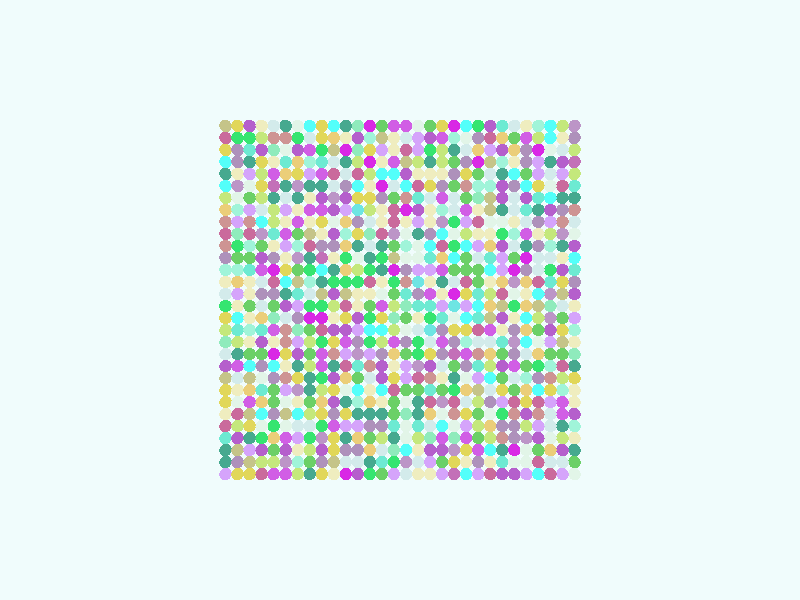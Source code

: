 global_settings {
  assumed_gamma 1
}
light_source {
  <-0.6, 1.6, 3.7>*10000
  rgb 1.3
}
camera {
  location <0,0,100>
  look_at <0,0,0>
}
background {
  color rgb < 0.87, 0.97, 0.97 >
}
sphere {
< -29.0, -29.0, 0 >, 1.0

pigment { color rgb < 0.7621137157162268, 0.9158360401900503, 0.8044251547225869 >
}}
sphere {
< -29.0, -27.0, 0 >, 1.0

pigment { color rgb < 0.14574859521017614, 0.6290543523745156, 0.1347954212518615 >
}}
sphere {
< -29.0, -25.0, 0 >, 1.0

pigment { color rgb < 0.06134644410225487, 0.3974973999496205, 0.2749783616620758 >
}}
sphere {
< -29.0, -23.0, 0 >, 1.0

pigment { color rgb < 0.8615998298300146, 0.8459459688147355, 0.523521489201145 >
}}
sphere {
< -29.0, -21.0, 0 >, 1.0

pigment { color rgb < 0.35020236080767575, 0.902308825883016, 0.6965681539725433 >
}}
sphere {
< -29.0, -19.0, 0 >, 1.0

pigment { color rgb < 0.4622339941008299, 0.1142759632634015, 0.6045839271946128 >
}}
sphere {
< -29.0, -17.0, 0 >, 1.0

pigment { color rgb < 0.8615998298300146, 0.8459459688147355, 0.523521489201145 >
}}
sphere {
< -29.0, -15.0, 0 >, 1.0

pigment { color rgb < 0.8615998298300146, 0.8459459688147355, 0.523521489201145 >
}}
sphere {
< -29.0, -13.0, 0 >, 1.0

pigment { color rgb < 0.7531049389647948, 0.6803111010282612, 0.09901383114410789 >
}}
sphere {
< -29.0, -11.0, 0 >, 1.0

pigment { color rgb < 0.06134644410225487, 0.3974973999496205, 0.2749783616620758 >
}}
sphere {
< -29.0, -9.0, 0 >, 1.0

pigment { color rgb < 0.2753765831948469, 0.8331274200951089, 0.501255875261748 >
}}
sphere {
< -29.0, -7.0, 0 >, 1.0

pigment { color rgb < 0.8615998298300146, 0.8459459688147355, 0.523521489201145 >
}}
sphere {
< -29.0, -5.0, 0 >, 1.0

pigment { color rgb < 0.35020236080767575, 0.902308825883016, 0.6965681539725433 >
}}
sphere {
< -29.0, -3.0, 0 >, 1.0

pigment { color rgb < 0.6686270400931201, 0.3687702429446801, 0.9684258346562546 >
}}
sphere {
< -29.0, -1.0, 0 >, 1.0

pigment { color rgb < 0.8615998298300146, 0.8459459688147355, 0.523521489201145 >
}}
sphere {
< -29.0, 1.0, 0 >, 1.0

pigment { color rgb < 0.4622339941008299, 0.1142759632634015, 0.6045839271946128 >
}}
sphere {
< -29.0, 3.0, 0 >, 1.0

pigment { color rgb < 0.4218438628330463, 0.2844798105045432, 0.4997930867375211 >
}}
sphere {
< -29.0, 5.0, 0 >, 1.0

pigment { color rgb < 0.15333096525068335, 0.8262706979783143, 0.6462544761960918 >
}}
sphere {
< -29.0, 7.0, 0 >, 1.0

pigment { color rgb < 0.08708828733663188, 0.9985732314692932, 0.9580179202459808 >
}}
sphere {
< -29.0, 9.0, 0 >, 1.0

pigment { color rgb < 0.4622339941008299, 0.1142759632634015, 0.6045839271946128 >
}}
sphere {
< -29.0, 11.0, 0 >, 1.0

pigment { color rgb < 0.7621137157162268, 0.9158360401900503, 0.8044251547225869 >
}}
sphere {
< -29.0, 13.0, 0 >, 1.0

pigment { color rgb < 0.6518166628585134, 0.8306491948667057, 0.8330682803344277 >
}}
sphere {
< -29.0, 15.0, 0 >, 1.0

pigment { color rgb < 0.6158981542717158, 0.2948291463275877, 0.29039703256675964 >
}}
sphere {
< -29.0, 17.0, 0 >, 1.0

pigment { color rgb < 0.06134644410225487, 0.3974973999496205, 0.2749783616620758 >
}}
sphere {
< -29.0, 19.0, 0 >, 1.0

pigment { color rgb < 0.15333096525068335, 0.8262706979783143, 0.6462544761960918 >
}}
sphere {
< -29.0, 21.0, 0 >, 1.0

pigment { color rgb < 0.5509006961680268, 0.8034357993493353, 0.2021715233039164 >
}}
sphere {
< -29.0, 23.0, 0 >, 1.0

pigment { color rgb < 0.547198876815405, 0.16191071847714755, 0.4796854880978709 >
}}
sphere {
< -29.0, 25.0, 0 >, 1.0

pigment { color rgb < 0.5509006961680268, 0.8034357993493353, 0.2021715233039164 >
}}
sphere {
< -29.0, 27.0, 0 >, 1.0

pigment { color rgb < 0.4218438628330463, 0.2844798105045432, 0.4997930867375211 >
}}
sphere {
< -29.0, 29.0, 0 >, 1.0

pigment { color rgb < 0.5024804657357765, 0.2999944403027007, 0.571671003533635 >
}}
sphere {
< -27.0, -29.0, 0 >, 1.0

pigment { color rgb < 0.6686270400931201, 0.3687702429446801, 0.9684258346562546 >
}}
sphere {
< -27.0, -27.0, 0 >, 1.0

pigment { color rgb < 0.6518166628585134, 0.8306491948667057, 0.8330682803344277 >
}}
sphere {
< -27.0, -25.0, 0 >, 1.0

pigment { color rgb < 0.4622339941008299, 0.1142759632634015, 0.6045839271946128 >
}}
sphere {
< -27.0, -23.0, 0 >, 1.0

pigment { color rgb < 0.5509006961680268, 0.8034357993493353, 0.2021715233039164 >
}}
sphere {
< -27.0, -21.0, 0 >, 1.0

pigment { color rgb < 0.06134644410225487, 0.3974973999496205, 0.2749783616620758 >
}}
sphere {
< -27.0, -19.0, 0 >, 1.0

pigment { color rgb < 0.6347852407494589, 0.11263285365203879, 0.7810196640034615 >
}}
sphere {
< -27.0, -17.0, 0 >, 1.0

pigment { color rgb < 0.6347852407494589, 0.11263285365203879, 0.7810196640034615 >
}}
sphere {
< -27.0, -15.0, 0 >, 1.0

pigment { color rgb < 0.35020236080767575, 0.902308825883016, 0.6965681539725433 >
}}
sphere {
< -27.0, -13.0, 0 >, 1.0

pigment { color rgb < 0.5509006961680268, 0.8034357993493353, 0.2021715233039164 >
}}
sphere {
< -27.0, -11.0, 0 >, 1.0

pigment { color rgb < 0.5902735777251544, 0.14498653512155601, 0.3307523242505567 >
}}
sphere {
< -27.0, -9.0, 0 >, 1.0

pigment { color rgb < 0.14574859521017614, 0.6290543523745156, 0.1347954212518615 >
}}
sphere {
< -27.0, -7.0, 0 >, 1.0

pigment { color rgb < 0.5556864362454819, 0.5492303442037075, 0.2495995215972452 >
}}
sphere {
< -27.0, -5.0, 0 >, 1.0

pigment { color rgb < 0.7531049389647948, 0.6803111010282612, 0.09901383114410789 >
}}
sphere {
< -27.0, -3.0, 0 >, 1.0

pigment { color rgb < 0.14574859521017614, 0.6290543523745156, 0.1347954212518615 >
}}
sphere {
< -27.0, -1.0, 0 >, 1.0

pigment { color rgb < 0.6518166628585134, 0.8306491948667057, 0.8330682803344277 >
}}
sphere {
< -27.0, 1.0, 0 >, 1.0

pigment { color rgb < 0.5556864362454819, 0.5492303442037075, 0.2495995215972452 >
}}
sphere {
< -27.0, 3.0, 0 >, 1.0

pigment { color rgb < 0.7531049389647948, 0.6803111010282612, 0.09901383114410789 >
}}
sphere {
< -27.0, 5.0, 0 >, 1.0

pigment { color rgb < 0.4622339941008299, 0.1142759632634015, 0.6045839271946128 >
}}
sphere {
< -27.0, 7.0, 0 >, 1.0

pigment { color rgb < 0.8615998298300146, 0.8459459688147355, 0.523521489201145 >
}}
sphere {
< -27.0, 9.0, 0 >, 1.0

pigment { color rgb < 0.06134644410225487, 0.3974973999496205, 0.2749783616620758 >
}}
sphere {
< -27.0, 11.0, 0 >, 1.0

pigment { color rgb < 0.5024804657357765, 0.2999944403027007, 0.571671003533635 >
}}
sphere {
< -27.0, 13.0, 0 >, 1.0

pigment { color rgb < 0.6158981542717158, 0.2948291463275877, 0.29039703256675964 >
}}
sphere {
< -27.0, 15.0, 0 >, 1.0

pigment { color rgb < 0.4218438628330463, 0.2844798105045432, 0.4997930867375211 >
}}
sphere {
< -27.0, 17.0, 0 >, 1.0

pigment { color rgb < 0.06134644410225487, 0.3974973999496205, 0.2749783616620758 >
}}
sphere {
< -27.0, 19.0, 0 >, 1.0

pigment { color rgb < 0.5902735777251544, 0.14498653512155601, 0.3307523242505567 >
}}
sphere {
< -27.0, 21.0, 0 >, 1.0

pigment { color rgb < 0.6686270400931201, 0.3687702429446801, 0.9684258346562546 >
}}
sphere {
< -27.0, 23.0, 0 >, 1.0

pigment { color rgb < 0.4622339941008299, 0.1142759632634015, 0.6045839271946128 >
}}
sphere {
< -27.0, 25.0, 0 >, 1.0

pigment { color rgb < 0.6518166628585134, 0.8306491948667057, 0.8330682803344277 >
}}
sphere {
< -27.0, 27.0, 0 >, 1.0

pigment { color rgb < 0.8615998298300146, 0.8459459688147355, 0.523521489201145 >
}}
sphere {
< -27.0, 29.0, 0 >, 1.0

pigment { color rgb < 0.5509006961680268, 0.8034357993493353, 0.2021715233039164 >
}}
sphere {
< -25.0, -29.0, 0 >, 1.0

pigment { color rgb < 0.5902735777251544, 0.14498653512155601, 0.3307523242505567 >
}}
sphere {
< -25.0, -27.0, 0 >, 1.0

pigment { color rgb < 0.6518166628585134, 0.8306491948667057, 0.8330682803344277 >
}}
sphere {
< -25.0, -25.0, 0 >, 1.0

pigment { color rgb < 0.8323273070010669, 0.6144974981978663, 0.19192238834370656 >
}}
sphere {
< -25.0, -23.0, 0 >, 1.0

pigment { color rgb < 0.7621137157162268, 0.9158360401900503, 0.8044251547225869 >
}}
sphere {
< -25.0, -21.0, 0 >, 1.0

pigment { color rgb < 0.6518166628585134, 0.8306491948667057, 0.8330682803344277 >
}}
sphere {
< -25.0, -19.0, 0 >, 1.0

pigment { color rgb < 0.6518166628585134, 0.8306491948667057, 0.8330682803344277 >
}}
sphere {
< -25.0, -17.0, 0 >, 1.0

pigment { color rgb < 0.6686270400931201, 0.3687702429446801, 0.9684258346562546 >
}}
sphere {
< -25.0, -15.0, 0 >, 1.0

pigment { color rgb < 0.7531049389647948, 0.6803111010282612, 0.09901383114410789 >
}}
sphere {
< -25.0, -13.0, 0 >, 1.0

pigment { color rgb < 0.6158981542717158, 0.2948291463275877, 0.29039703256675964 >
}}
sphere {
< -25.0, -11.0, 0 >, 1.0

pigment { color rgb < 0.35020236080767575, 0.902308825883016, 0.6965681539725433 >
}}
sphere {
< -25.0, -9.0, 0 >, 1.0

pigment { color rgb < 0.14574859521017614, 0.6290543523745156, 0.1347954212518615 >
}}
sphere {
< -25.0, -7.0, 0 >, 1.0

pigment { color rgb < 0.6686270400931201, 0.3687702429446801, 0.9684258346562546 >
}}
sphere {
< -25.0, -5.0, 0 >, 1.0

pigment { color rgb < 0.4622339941008299, 0.1142759632634015, 0.6045839271946128 >
}}
sphere {
< -25.0, -3.0, 0 >, 1.0

pigment { color rgb < 0.5024804657357765, 0.2999944403027007, 0.571671003533635 >
}}
sphere {
< -25.0, -1.0, 0 >, 1.0

pigment { color rgb < 0.2753765831948469, 0.8331274200951089, 0.501255875261748 >
}}
sphere {
< -25.0, 1.0, 0 >, 1.0

pigment { color rgb < 0.5024804657357765, 0.2999944403027007, 0.571671003533635 >
}}
sphere {
< -25.0, 3.0, 0 >, 1.0

pigment { color rgb < 0.15333096525068335, 0.8262706979783143, 0.6462544761960918 >
}}
sphere {
< -25.0, 5.0, 0 >, 1.0

pigment { color rgb < 0.03623592343092774, 0.7802863443813085, 0.16144571658167184 >
}}
sphere {
< -25.0, 7.0, 0 >, 1.0

pigment { color rgb < 0.6518166628585134, 0.8306491948667057, 0.8330682803344277 >
}}
sphere {
< -25.0, 9.0, 0 >, 1.0

pigment { color rgb < 0.35020236080767575, 0.902308825883016, 0.6965681539725433 >
}}
sphere {
< -25.0, 11.0, 0 >, 1.0

pigment { color rgb < 0.5509006961680268, 0.8034357993493353, 0.2021715233039164 >
}}
sphere {
< -25.0, 13.0, 0 >, 1.0

pigment { color rgb < 0.6686270400931201, 0.3687702429446801, 0.9684258346562546 >
}}
sphere {
< -25.0, 15.0, 0 >, 1.0

pigment { color rgb < 0.4622339941008299, 0.1142759632634015, 0.6045839271946128 >
}}
sphere {
< -25.0, 17.0, 0 >, 1.0

pigment { color rgb < 0.08708828733663188, 0.9985732314692932, 0.9580179202459808 >
}}
sphere {
< -25.0, 19.0, 0 >, 1.0

pigment { color rgb < 0.7621137157162268, 0.9158360401900503, 0.8044251547225869 >
}}
sphere {
< -25.0, 21.0, 0 >, 1.0

pigment { color rgb < 0.6518166628585134, 0.8306491948667057, 0.8330682803344277 >
}}
sphere {
< -25.0, 23.0, 0 >, 1.0

pigment { color rgb < 0.06134644410225487, 0.3974973999496205, 0.2749783616620758 >
}}
sphere {
< -25.0, 25.0, 0 >, 1.0

pigment { color rgb < 0.7621137157162268, 0.9158360401900503, 0.8044251547225869 >
}}
sphere {
< -25.0, 27.0, 0 >, 1.0

pigment { color rgb < 0.08708828733663188, 0.9985732314692932, 0.9580179202459808 >
}}
sphere {
< -25.0, 29.0, 0 >, 1.0

pigment { color rgb < 0.08708828733663188, 0.9985732314692932, 0.9580179202459808 >
}}
sphere {
< -23.0, -29.0, 0 >, 1.0

pigment { color rgb < 0.08708828733663188, 0.9985732314692932, 0.9580179202459808 >
}}
sphere {
< -23.0, -27.0, 0 >, 1.0

pigment { color rgb < 0.5902735777251544, 0.14498653512155601, 0.3307523242505567 >
}}
sphere {
< -23.0, -25.0, 0 >, 1.0

pigment { color rgb < 0.14574859521017614, 0.6290543523745156, 0.1347954212518615 >
}}
sphere {
< -23.0, -23.0, 0 >, 1.0

pigment { color rgb < 0.4622339941008299, 0.1142759632634015, 0.6045839271946128 >
}}
sphere {
< -23.0, -21.0, 0 >, 1.0

pigment { color rgb < 0.6686270400931201, 0.3687702429446801, 0.9684258346562546 >
}}
sphere {
< -23.0, -19.0, 0 >, 1.0

pigment { color rgb < 0.6158981542717158, 0.2948291463275877, 0.29039703256675964 >
}}
sphere {
< -23.0, -17.0, 0 >, 1.0

pigment { color rgb < 0.5902735777251544, 0.14498653512155601, 0.3307523242505567 >
}}
sphere {
< -23.0, -15.0, 0 >, 1.0

pigment { color rgb < 0.08708828733663188, 0.9985732314692932, 0.9580179202459808 >
}}
sphere {
< -23.0, -13.0, 0 >, 1.0

pigment { color rgb < 0.4218438628330463, 0.2844798105045432, 0.4997930867375211 >
}}
sphere {
< -23.0, -11.0, 0 >, 1.0

pigment { color rgb < 0.03623592343092774, 0.7802863443813085, 0.16144571658167184 >
}}
sphere {
< -23.0, -9.0, 0 >, 1.0

pigment { color rgb < 0.8323273070010669, 0.6144974981978663, 0.19192238834370656 >
}}
sphere {
< -23.0, -7.0, 0 >, 1.0

pigment { color rgb < 0.7621137157162268, 0.9158360401900503, 0.8044251547225869 >
}}
sphere {
< -23.0, -5.0, 0 >, 1.0

pigment { color rgb < 0.14574859521017614, 0.6290543523745156, 0.1347954212518615 >
}}
sphere {
< -23.0, -3.0, 0 >, 1.0

pigment { color rgb < 0.5509006961680268, 0.8034357993493353, 0.2021715233039164 >
}}
sphere {
< -23.0, -1.0, 0 >, 1.0

pigment { color rgb < 0.5556864362454819, 0.5492303442037075, 0.2495995215972452 >
}}
sphere {
< -23.0, 1.0, 0 >, 1.0

pigment { color rgb < 0.08708828733663188, 0.9985732314692932, 0.9580179202459808 >
}}
sphere {
< -23.0, 3.0, 0 >, 1.0

pigment { color rgb < 0.5902735777251544, 0.14498653512155601, 0.3307523242505567 >
}}
sphere {
< -23.0, 5.0, 0 >, 1.0

pigment { color rgb < 0.6518166628585134, 0.8306491948667057, 0.8330682803344277 >
}}
sphere {
< -23.0, 7.0, 0 >, 1.0

pigment { color rgb < 0.6518166628585134, 0.8306491948667057, 0.8330682803344277 >
}}
sphere {
< -23.0, 9.0, 0 >, 1.0

pigment { color rgb < 0.4218438628330463, 0.2844798105045432, 0.4997930867375211 >
}}
sphere {
< -23.0, 11.0, 0 >, 1.0

pigment { color rgb < 0.8615998298300146, 0.8459459688147355, 0.523521489201145 >
}}
sphere {
< -23.0, 13.0, 0 >, 1.0

pigment { color rgb < 0.4218438628330463, 0.2844798105045432, 0.4997930867375211 >
}}
sphere {
< -23.0, 15.0, 0 >, 1.0

pigment { color rgb < 0.06134644410225487, 0.3974973999496205, 0.2749783616620758 >
}}
sphere {
< -23.0, 17.0, 0 >, 1.0

pigment { color rgb < 0.15333096525068335, 0.8262706979783143, 0.6462544761960918 >
}}
sphere {
< -23.0, 19.0, 0 >, 1.0

pigment { color rgb < 0.7531049389647948, 0.6803111010282612, 0.09901383114410789 >
}}
sphere {
< -23.0, 21.0, 0 >, 1.0

pigment { color rgb < 0.6686270400931201, 0.3687702429446801, 0.9684258346562546 >
}}
sphere {
< -23.0, 23.0, 0 >, 1.0

pigment { color rgb < 0.6686270400931201, 0.3687702429446801, 0.9684258346562546 >
}}
sphere {
< -23.0, 25.0, 0 >, 1.0

pigment { color rgb < 0.6954171453989474, 0.02092835170221441, 0.7803846342470481 >
}}
sphere {
< -23.0, 27.0, 0 >, 1.0

pigment { color rgb < 0.5509006961680268, 0.8034357993493353, 0.2021715233039164 >
}}
sphere {
< -23.0, 29.0, 0 >, 1.0

pigment { color rgb < 0.35020236080767575, 0.902308825883016, 0.6965681539725433 >
}}
sphere {
< -21.0, -29.0, 0 >, 1.0

pigment { color rgb < 0.6686270400931201, 0.3687702429446801, 0.9684258346562546 >
}}
sphere {
< -21.0, -27.0, 0 >, 1.0

pigment { color rgb < 0.7621137157162268, 0.9158360401900503, 0.8044251547225869 >
}}
sphere {
< -21.0, -25.0, 0 >, 1.0

pigment { color rgb < 0.7621137157162268, 0.9158360401900503, 0.8044251547225869 >
}}
sphere {
< -21.0, -23.0, 0 >, 1.0

pigment { color rgb < 0.5024804657357765, 0.2999944403027007, 0.571671003533635 >
}}
sphere {
< -21.0, -21.0, 0 >, 1.0

pigment { color rgb < 0.5509006961680268, 0.8034357993493353, 0.2021715233039164 >
}}
sphere {
< -21.0, -19.0, 0 >, 1.0

pigment { color rgb < 0.4622339941008299, 0.1142759632634015, 0.6045839271946128 >
}}
sphere {
< -21.0, -17.0, 0 >, 1.0

pigment { color rgb < 0.7531049389647948, 0.6803111010282612, 0.09901383114410789 >
}}
sphere {
< -21.0, -15.0, 0 >, 1.0

pigment { color rgb < 0.8323273070010669, 0.6144974981978663, 0.19192238834370656 >
}}
sphere {
< -21.0, -13.0, 0 >, 1.0

pigment { color rgb < 0.35020236080767575, 0.902308825883016, 0.6965681539725433 >
}}
sphere {
< -21.0, -11.0, 0 >, 1.0

pigment { color rgb < 0.14574859521017614, 0.6290543523745156, 0.1347954212518615 >
}}
sphere {
< -21.0, -9.0, 0 >, 1.0

pigment { color rgb < 0.6518166628585134, 0.8306491948667057, 0.8330682803344277 >
}}
sphere {
< -21.0, -7.0, 0 >, 1.0

pigment { color rgb < 0.08708828733663188, 0.9985732314692932, 0.9580179202459808 >
}}
sphere {
< -21.0, -5.0, 0 >, 1.0

pigment { color rgb < 0.8323273070010669, 0.6144974981978663, 0.19192238834370656 >
}}
sphere {
< -21.0, -3.0, 0 >, 1.0

pigment { color rgb < 0.08708828733663188, 0.9985732314692932, 0.9580179202459808 >
}}
sphere {
< -21.0, -1.0, 0 >, 1.0

pigment { color rgb < 0.8323273070010669, 0.6144974981978663, 0.19192238834370656 >
}}
sphere {
< -21.0, 1.0, 0 >, 1.0

pigment { color rgb < 0.8615998298300146, 0.8459459688147355, 0.523521489201145 >
}}
sphere {
< -21.0, 3.0, 0 >, 1.0

pigment { color rgb < 0.8323273070010669, 0.6144974981978663, 0.19192238834370656 >
}}
sphere {
< -21.0, 5.0, 0 >, 1.0

pigment { color rgb < 0.4218438628330463, 0.2844798105045432, 0.4997930867375211 >
}}
sphere {
< -21.0, 7.0, 0 >, 1.0

pigment { color rgb < 0.6954171453989474, 0.02092835170221441, 0.7803846342470481 >
}}
sphere {
< -21.0, 9.0, 0 >, 1.0

pigment { color rgb < 0.06134644410225487, 0.3974973999496205, 0.2749783616620758 >
}}
sphere {
< -21.0, 11.0, 0 >, 1.0

pigment { color rgb < 0.6347852407494589, 0.11263285365203879, 0.7810196640034615 >
}}
sphere {
< -21.0, 13.0, 0 >, 1.0

pigment { color rgb < 0.6518166628585134, 0.8306491948667057, 0.8330682803344277 >
}}
sphere {
< -21.0, 15.0, 0 >, 1.0

pigment { color rgb < 0.15333096525068335, 0.8262706979783143, 0.6462544761960918 >
}}
sphere {
< -21.0, 17.0, 0 >, 1.0

pigment { color rgb < 0.4622339941008299, 0.1142759632634015, 0.6045839271946128 >
}}
sphere {
< -21.0, 19.0, 0 >, 1.0

pigment { color rgb < 0.08708828733663188, 0.9985732314692932, 0.9580179202459808 >
}}
sphere {
< -21.0, 21.0, 0 >, 1.0

pigment { color rgb < 0.14574859521017614, 0.6290543523745156, 0.1347954212518615 >
}}
sphere {
< -21.0, 23.0, 0 >, 1.0

pigment { color rgb < 0.4218438628330463, 0.2844798105045432, 0.4997930867375211 >
}}
sphere {
< -21.0, 25.0, 0 >, 1.0

pigment { color rgb < 0.4218438628330463, 0.2844798105045432, 0.4997930867375211 >
}}
sphere {
< -21.0, 27.0, 0 >, 1.0

pigment { color rgb < 0.6347852407494589, 0.11263285365203879, 0.7810196640034615 >
}}
sphere {
< -21.0, 29.0, 0 >, 1.0

pigment { color rgb < 0.8615998298300146, 0.8459459688147355, 0.523521489201145 >
}}
sphere {
< -19.0, -29.0, 0 >, 1.0

pigment { color rgb < 0.4622339941008299, 0.1142759632634015, 0.6045839271946128 >
}}
sphere {
< -19.0, -27.0, 0 >, 1.0

pigment { color rgb < 0.7621137157162268, 0.9158360401900503, 0.8044251547225869 >
}}
sphere {
< -19.0, -25.0, 0 >, 1.0

pigment { color rgb < 0.6954171453989474, 0.02092835170221441, 0.7803846342470481 >
}}
sphere {
< -19.0, -23.0, 0 >, 1.0

pigment { color rgb < 0.4218438628330463, 0.2844798105045432, 0.4997930867375211 >
}}
sphere {
< -19.0, -21.0, 0 >, 1.0

pigment { color rgb < 0.4218438628330463, 0.2844798105045432, 0.4997930867375211 >
}}
sphere {
< -19.0, -19.0, 0 >, 1.0

pigment { color rgb < 0.6158981542717158, 0.2948291463275877, 0.29039703256675964 >
}}
sphere {
< -19.0, -17.0, 0 >, 1.0

pigment { color rgb < 0.5902735777251544, 0.14498653512155601, 0.3307523242505567 >
}}
sphere {
< -19.0, -15.0, 0 >, 1.0

pigment { color rgb < 0.14574859521017614, 0.6290543523745156, 0.1347954212518615 >
}}
sphere {
< -19.0, -13.0, 0 >, 1.0

pigment { color rgb < 0.6518166628585134, 0.8306491948667057, 0.8330682803344277 >
}}
sphere {
< -19.0, -11.0, 0 >, 1.0

pigment { color rgb < 0.6347852407494589, 0.11263285365203879, 0.7810196640034615 >
}}
sphere {
< -19.0, -9.0, 0 >, 1.0

pigment { color rgb < 0.4218438628330463, 0.2844798105045432, 0.4997930867375211 >
}}
sphere {
< -19.0, -7.0, 0 >, 1.0

pigment { color rgb < 0.5024804657357765, 0.2999944403027007, 0.571671003533635 >
}}
sphere {
< -19.0, -5.0, 0 >, 1.0

pigment { color rgb < 0.4218438628330463, 0.2844798105045432, 0.4997930867375211 >
}}
sphere {
< -19.0, -3.0, 0 >, 1.0

pigment { color rgb < 0.8615998298300146, 0.8459459688147355, 0.523521489201145 >
}}
sphere {
< -19.0, -1.0, 0 >, 1.0

pigment { color rgb < 0.03623592343092774, 0.7802863443813085, 0.16144571658167184 >
}}
sphere {
< -19.0, 1.0, 0 >, 1.0

pigment { color rgb < 0.7621137157162268, 0.9158360401900503, 0.8044251547225869 >
}}
sphere {
< -19.0, 3.0, 0 >, 1.0

pigment { color rgb < 0.5024804657357765, 0.2999944403027007, 0.571671003533635 >
}}
sphere {
< -19.0, 5.0, 0 >, 1.0

pigment { color rgb < 0.6954171453989474, 0.02092835170221441, 0.7803846342470481 >
}}
sphere {
< -19.0, 7.0, 0 >, 1.0

pigment { color rgb < 0.14574859521017614, 0.6290543523745156, 0.1347954212518615 >
}}
sphere {
< -19.0, 9.0, 0 >, 1.0

pigment { color rgb < 0.6518166628585134, 0.8306491948667057, 0.8330682803344277 >
}}
sphere {
< -19.0, 11.0, 0 >, 1.0

pigment { color rgb < 0.35020236080767575, 0.902308825883016, 0.6965681539725433 >
}}
sphere {
< -19.0, 13.0, 0 >, 1.0

pigment { color rgb < 0.8615998298300146, 0.8459459688147355, 0.523521489201145 >
}}
sphere {
< -19.0, 15.0, 0 >, 1.0

pigment { color rgb < 0.6518166628585134, 0.8306491948667057, 0.8330682803344277 >
}}
sphere {
< -19.0, 17.0, 0 >, 1.0

pigment { color rgb < 0.6518166628585134, 0.8306491948667057, 0.8330682803344277 >
}}
sphere {
< -19.0, 19.0, 0 >, 1.0

pigment { color rgb < 0.4218438628330463, 0.2844798105045432, 0.4997930867375211 >
}}
sphere {
< -19.0, 21.0, 0 >, 1.0

pigment { color rgb < 0.08708828733663188, 0.9985732314692932, 0.9580179202459808 >
}}
sphere {
< -19.0, 23.0, 0 >, 1.0

pigment { color rgb < 0.8615998298300146, 0.8459459688147355, 0.523521489201145 >
}}
sphere {
< -19.0, 25.0, 0 >, 1.0

pigment { color rgb < 0.8323273070010669, 0.6144974981978663, 0.19192238834370656 >
}}
sphere {
< -19.0, 27.0, 0 >, 1.0

pigment { color rgb < 0.14574859521017614, 0.6290543523745156, 0.1347954212518615 >
}}
sphere {
< -19.0, 29.0, 0 >, 1.0

pigment { color rgb < 0.6518166628585134, 0.8306491948667057, 0.8330682803344277 >
}}
sphere {
< -17.0, -29.0, 0 >, 1.0

pigment { color rgb < 0.4622339941008299, 0.1142759632634015, 0.6045839271946128 >
}}
sphere {
< -17.0, -27.0, 0 >, 1.0

pigment { color rgb < 0.15333096525068335, 0.8262706979783143, 0.6462544761960918 >
}}
sphere {
< -17.0, -25.0, 0 >, 1.0

pigment { color rgb < 0.06134644410225487, 0.3974973999496205, 0.2749783616620758 >
}}
sphere {
< -17.0, -23.0, 0 >, 1.0

pigment { color rgb < 0.6158981542717158, 0.2948291463275877, 0.29039703256675964 >
}}
sphere {
< -17.0, -21.0, 0 >, 1.0

pigment { color rgb < 0.4218438628330463, 0.2844798105045432, 0.4997930867375211 >
}}
sphere {
< -17.0, -19.0, 0 >, 1.0

pigment { color rgb < 0.03623592343092774, 0.7802863443813085, 0.16144571658167184 >
}}
sphere {
< -17.0, -17.0, 0 >, 1.0

pigment { color rgb < 0.6686270400931201, 0.3687702429446801, 0.9684258346562546 >
}}
sphere {
< -17.0, -15.0, 0 >, 1.0

pigment { color rgb < 0.7531049389647948, 0.6803111010282612, 0.09901383114410789 >
}}
sphere {
< -17.0, -13.0, 0 >, 1.0

pigment { color rgb < 0.14574859521017614, 0.6290543523745156, 0.1347954212518615 >
}}
sphere {
< -17.0, -11.0, 0 >, 1.0

pigment { color rgb < 0.4622339941008299, 0.1142759632634015, 0.6045839271946128 >
}}
sphere {
< -17.0, -9.0, 0 >, 1.0

pigment { color rgb < 0.14574859521017614, 0.6290543523745156, 0.1347954212518615 >
}}
sphere {
< -17.0, -7.0, 0 >, 1.0

pigment { color rgb < 0.15333096525068335, 0.8262706979783143, 0.6462544761960918 >
}}
sphere {
< -17.0, -5.0, 0 >, 1.0

pigment { color rgb < 0.8615998298300146, 0.8459459688147355, 0.523521489201145 >
}}
sphere {
< -17.0, -3.0, 0 >, 1.0

pigment { color rgb < 0.4622339941008299, 0.1142759632634015, 0.6045839271946128 >
}}
sphere {
< -17.0, -1.0, 0 >, 1.0

pigment { color rgb < 0.5556864362454819, 0.5492303442037075, 0.2495995215972452 >
}}
sphere {
< -17.0, 1.0, 0 >, 1.0

pigment { color rgb < 0.5902735777251544, 0.14498653512155601, 0.3307523242505567 >
}}
sphere {
< -17.0, 3.0, 0 >, 1.0

pigment { color rgb < 0.8323273070010669, 0.6144974981978663, 0.19192238834370656 >
}}
sphere {
< -17.0, 5.0, 0 >, 1.0

pigment { color rgb < 0.6686270400931201, 0.3687702429446801, 0.9684258346562546 >
}}
sphere {
< -17.0, 7.0, 0 >, 1.0

pigment { color rgb < 0.6686270400931201, 0.3687702429446801, 0.9684258346562546 >
}}
sphere {
< -17.0, 9.0, 0 >, 1.0

pigment { color rgb < 0.4622339941008299, 0.1142759632634015, 0.6045839271946128 >
}}
sphere {
< -17.0, 11.0, 0 >, 1.0

pigment { color rgb < 0.03623592343092774, 0.7802863443813085, 0.16144571658167184 >
}}
sphere {
< -17.0, 13.0, 0 >, 1.0

pigment { color rgb < 0.7621137157162268, 0.9158360401900503, 0.8044251547225869 >
}}
sphere {
< -17.0, 15.0, 0 >, 1.0

pigment { color rgb < 0.06134644410225487, 0.3974973999496205, 0.2749783616620758 >
}}
sphere {
< -17.0, 17.0, 0 >, 1.0

pigment { color rgb < 0.4622339941008299, 0.1142759632634015, 0.6045839271946128 >
}}
sphere {
< -17.0, 19.0, 0 >, 1.0

pigment { color rgb < 0.4622339941008299, 0.1142759632634015, 0.6045839271946128 >
}}
sphere {
< -17.0, 21.0, 0 >, 1.0

pigment { color rgb < 0.06134644410225487, 0.3974973999496205, 0.2749783616620758 >
}}
sphere {
< -17.0, 23.0, 0 >, 1.0

pigment { color rgb < 0.35020236080767575, 0.902308825883016, 0.6965681539725433 >
}}
sphere {
< -17.0, 25.0, 0 >, 1.0

pigment { color rgb < 0.4622339941008299, 0.1142759632634015, 0.6045839271946128 >
}}
sphere {
< -17.0, 27.0, 0 >, 1.0

pigment { color rgb < 0.8323273070010669, 0.6144974981978663, 0.19192238834370656 >
}}
sphere {
< -17.0, 29.0, 0 >, 1.0

pigment { color rgb < 0.15333096525068335, 0.8262706979783143, 0.6462544761960918 >
}}
sphere {
< -15.0, -29.0, 0 >, 1.0

pigment { color rgb < 0.5902735777251544, 0.14498653512155601, 0.3307523242505567 >
}}
sphere {
< -15.0, -27.0, 0 >, 1.0

pigment { color rgb < 0.8615998298300146, 0.8459459688147355, 0.523521489201145 >
}}
sphere {
< -15.0, -25.0, 0 >, 1.0

pigment { color rgb < 0.08708828733663188, 0.9985732314692932, 0.9580179202459808 >
}}
sphere {
< -15.0, -23.0, 0 >, 1.0

pigment { color rgb < 0.5509006961680268, 0.8034357993493353, 0.2021715233039164 >
}}
sphere {
< -15.0, -21.0, 0 >, 1.0

pigment { color rgb < 0.8323273070010669, 0.6144974981978663, 0.19192238834370656 >
}}
sphere {
< -15.0, -19.0, 0 >, 1.0

pigment { color rgb < 0.7621137157162268, 0.9158360401900503, 0.8044251547225869 >
}}
sphere {
< -15.0, -17.0, 0 >, 1.0

pigment { color rgb < 0.4218438628330463, 0.2844798105045432, 0.4997930867375211 >
}}
sphere {
< -15.0, -15.0, 0 >, 1.0

pigment { color rgb < 0.6518166628585134, 0.8306491948667057, 0.8330682803344277 >
}}
sphere {
< -15.0, -13.0, 0 >, 1.0

pigment { color rgb < 0.08708828733663188, 0.9985732314692932, 0.9580179202459808 >
}}
sphere {
< -15.0, -11.0, 0 >, 1.0

pigment { color rgb < 0.5509006961680268, 0.8034357993493353, 0.2021715233039164 >
}}
sphere {
< -15.0, -9.0, 0 >, 1.0

pigment { color rgb < 0.8323273070010669, 0.6144974981978663, 0.19192238834370656 >
}}
sphere {
< -15.0, -7.0, 0 >, 1.0

pigment { color rgb < 0.6518166628585134, 0.8306491948667057, 0.8330682803344277 >
}}
sphere {
< -15.0, -5.0, 0 >, 1.0

pigment { color rgb < 0.6347852407494589, 0.11263285365203879, 0.7810196640034615 >
}}
sphere {
< -15.0, -3.0, 0 >, 1.0

pigment { color rgb < 0.5556864362454819, 0.5492303442037075, 0.2495995215972452 >
}}
sphere {
< -15.0, -1.0, 0 >, 1.0

pigment { color rgb < 0.8323273070010669, 0.6144974981978663, 0.19192238834370656 >
}}
sphere {
< -15.0, 1.0, 0 >, 1.0

pigment { color rgb < 0.5509006961680268, 0.8034357993493353, 0.2021715233039164 >
}}
sphere {
< -15.0, 3.0, 0 >, 1.0

pigment { color rgb < 0.8615998298300146, 0.8459459688147355, 0.523521489201145 >
}}
sphere {
< -15.0, 5.0, 0 >, 1.0

pigment { color rgb < 0.08708828733663188, 0.9985732314692932, 0.9580179202459808 >
}}
sphere {
< -15.0, 7.0, 0 >, 1.0

pigment { color rgb < 0.15333096525068335, 0.8262706979783143, 0.6462544761960918 >
}}
sphere {
< -15.0, 9.0, 0 >, 1.0

pigment { color rgb < 0.8323273070010669, 0.6144974981978663, 0.19192238834370656 >
}}
sphere {
< -15.0, 11.0, 0 >, 1.0

pigment { color rgb < 0.8615998298300146, 0.8459459688147355, 0.523521489201145 >
}}
sphere {
< -15.0, 13.0, 0 >, 1.0

pigment { color rgb < 0.7621137157162268, 0.9158360401900503, 0.8044251547225869 >
}}
sphere {
< -15.0, 15.0, 0 >, 1.0

pigment { color rgb < 0.5556864362454819, 0.5492303442037075, 0.2495995215972452 >
}}
sphere {
< -15.0, 17.0, 0 >, 1.0

pigment { color rgb < 0.5556864362454819, 0.5492303442037075, 0.2495995215972452 >
}}
sphere {
< -15.0, 19.0, 0 >, 1.0

pigment { color rgb < 0.35020236080767575, 0.902308825883016, 0.6965681539725433 >
}}
sphere {
< -15.0, 21.0, 0 >, 1.0

pigment { color rgb < 0.6518166628585134, 0.8306491948667057, 0.8330682803344277 >
}}
sphere {
< -15.0, 23.0, 0 >, 1.0

pigment { color rgb < 0.5556864362454819, 0.5492303442037075, 0.2495995215972452 >
}}
sphere {
< -15.0, 25.0, 0 >, 1.0

pigment { color rgb < 0.6686270400931201, 0.3687702429446801, 0.9684258346562546 >
}}
sphere {
< -15.0, 27.0, 0 >, 1.0

pigment { color rgb < 0.5902735777251544, 0.14498653512155601, 0.3307523242505567 >
}}
sphere {
< -15.0, 29.0, 0 >, 1.0

pigment { color rgb < 0.4622339941008299, 0.1142759632634015, 0.6045839271946128 >
}}
sphere {
< -13.0, -29.0, 0 >, 1.0

pigment { color rgb < 0.6686270400931201, 0.3687702429446801, 0.9684258346562546 >
}}
sphere {
< -13.0, -27.0, 0 >, 1.0

pigment { color rgb < 0.4218438628330463, 0.2844798105045432, 0.4997930867375211 >
}}
sphere {
< -13.0, -25.0, 0 >, 1.0

pigment { color rgb < 0.6347852407494589, 0.11263285365203879, 0.7810196640034615 >
}}
sphere {
< -13.0, -23.0, 0 >, 1.0

pigment { color rgb < 0.14574859521017614, 0.6290543523745156, 0.1347954212518615 >
}}
sphere {
< -13.0, -21.0, 0 >, 1.0

pigment { color rgb < 0.5509006961680268, 0.8034357993493353, 0.2021715233039164 >
}}
sphere {
< -13.0, -19.0, 0 >, 1.0

pigment { color rgb < 0.14574859521017614, 0.6290543523745156, 0.1347954212518615 >
}}
sphere {
< -13.0, -17.0, 0 >, 1.0

pigment { color rgb < 0.5509006961680268, 0.8034357993493353, 0.2021715233039164 >
}}
sphere {
< -13.0, -15.0, 0 >, 1.0

pigment { color rgb < 0.5556864362454819, 0.5492303442037075, 0.2495995215972452 >
}}
sphere {
< -13.0, -13.0, 0 >, 1.0

pigment { color rgb < 0.6686270400931201, 0.3687702429446801, 0.9684258346562546 >
}}
sphere {
< -13.0, -11.0, 0 >, 1.0

pigment { color rgb < 0.15333096525068335, 0.8262706979783143, 0.6462544761960918 >
}}
sphere {
< -13.0, -9.0, 0 >, 1.0

pigment { color rgb < 0.6158981542717158, 0.2948291463275877, 0.29039703256675964 >
}}
sphere {
< -13.0, -7.0, 0 >, 1.0

pigment { color rgb < 0.6518166628585134, 0.8306491948667057, 0.8330682803344277 >
}}
sphere {
< -13.0, -5.0, 0 >, 1.0

pigment { color rgb < 0.5902735777251544, 0.14498653512155601, 0.3307523242505567 >
}}
sphere {
< -13.0, -3.0, 0 >, 1.0

pigment { color rgb < 0.15333096525068335, 0.8262706979783143, 0.6462544761960918 >
}}
sphere {
< -13.0, -1.0, 0 >, 1.0

pigment { color rgb < 0.08708828733663188, 0.9985732314692932, 0.9580179202459808 >
}}
sphere {
< -13.0, 1.0, 0 >, 1.0

pigment { color rgb < 0.15333096525068335, 0.8262706979783143, 0.6462544761960918 >
}}
sphere {
< -13.0, 3.0, 0 >, 1.0

pigment { color rgb < 0.14574859521017614, 0.6290543523745156, 0.1347954212518615 >
}}
sphere {
< -13.0, 5.0, 0 >, 1.0

pigment { color rgb < 0.14574859521017614, 0.6290543523745156, 0.1347954212518615 >
}}
sphere {
< -13.0, 7.0, 0 >, 1.0

pigment { color rgb < 0.6518166628585134, 0.8306491948667057, 0.8330682803344277 >
}}
sphere {
< -13.0, 9.0, 0 >, 1.0

pigment { color rgb < 0.6686270400931201, 0.3687702429446801, 0.9684258346562546 >
}}
sphere {
< -13.0, 11.0, 0 >, 1.0

pigment { color rgb < 0.8615998298300146, 0.8459459688147355, 0.523521489201145 >
}}
sphere {
< -13.0, 13.0, 0 >, 1.0

pigment { color rgb < 0.5902735777251544, 0.14498653512155601, 0.3307523242505567 >
}}
sphere {
< -13.0, 15.0, 0 >, 1.0

pigment { color rgb < 0.8615998298300146, 0.8459459688147355, 0.523521489201145 >
}}
sphere {
< -13.0, 17.0, 0 >, 1.0

pigment { color rgb < 0.2753765831948469, 0.8331274200951089, 0.501255875261748 >
}}
sphere {
< -13.0, 19.0, 0 >, 1.0

pigment { color rgb < 0.35020236080767575, 0.902308825883016, 0.6965681539725433 >
}}
sphere {
< -13.0, 21.0, 0 >, 1.0

pigment { color rgb < 0.14574859521017614, 0.6290543523745156, 0.1347954212518615 >
}}
sphere {
< -13.0, 23.0, 0 >, 1.0

pigment { color rgb < 0.6954171453989474, 0.02092835170221441, 0.7803846342470481 >
}}
sphere {
< -13.0, 25.0, 0 >, 1.0

pigment { color rgb < 0.8323273070010669, 0.6144974981978663, 0.19192238834370656 >
}}
sphere {
< -13.0, 27.0, 0 >, 1.0

pigment { color rgb < 0.4218438628330463, 0.2844798105045432, 0.4997930867375211 >
}}
sphere {
< -13.0, 29.0, 0 >, 1.0

pigment { color rgb < 0.03623592343092774, 0.7802863443813085, 0.16144571658167184 >
}}
sphere {
< -11.0, -29.0, 0 >, 1.0

pigment { color rgb < 0.08708828733663188, 0.9985732314692932, 0.9580179202459808 >
}}
sphere {
< -11.0, -27.0, 0 >, 1.0

pigment { color rgb < 0.8615998298300146, 0.8459459688147355, 0.523521489201145 >
}}
sphere {
< -11.0, -25.0, 0 >, 1.0

pigment { color rgb < 0.7531049389647948, 0.6803111010282612, 0.09901383114410789 >
}}
sphere {
< -11.0, -23.0, 0 >, 1.0

pigment { color rgb < 0.6347852407494589, 0.11263285365203879, 0.7810196640034615 >
}}
sphere {
< -11.0, -21.0, 0 >, 1.0

pigment { color rgb < 0.6686270400931201, 0.3687702429446801, 0.9684258346562546 >
}}
sphere {
< -11.0, -19.0, 0 >, 1.0

pigment { color rgb < 0.7531049389647948, 0.6803111010282612, 0.09901383114410789 >
}}
sphere {
< -11.0, -17.0, 0 >, 1.0

pigment { color rgb < 0.6518166628585134, 0.8306491948667057, 0.8330682803344277 >
}}
sphere {
< -11.0, -15.0, 0 >, 1.0

pigment { color rgb < 0.8323273070010669, 0.6144974981978663, 0.19192238834370656 >
}}
sphere {
< -11.0, -13.0, 0 >, 1.0

pigment { color rgb < 0.7621137157162268, 0.9158360401900503, 0.8044251547225869 >
}}
sphere {
< -11.0, -11.0, 0 >, 1.0

pigment { color rgb < 0.4218438628330463, 0.2844798105045432, 0.4997930867375211 >
}}
sphere {
< -11.0, -9.0, 0 >, 1.0

pigment { color rgb < 0.6347852407494589, 0.11263285365203879, 0.7810196640034615 >
}}
sphere {
< -11.0, -7.0, 0 >, 1.0

pigment { color rgb < 0.35020236080767575, 0.902308825883016, 0.6965681539725433 >
}}
sphere {
< -11.0, -5.0, 0 >, 1.0

pigment { color rgb < 0.7531049389647948, 0.6803111010282612, 0.09901383114410789 >
}}
sphere {
< -11.0, -3.0, 0 >, 1.0

pigment { color rgb < 0.08708828733663188, 0.9985732314692932, 0.9580179202459808 >
}}
sphere {
< -11.0, -1.0, 0 >, 1.0

pigment { color rgb < 0.6686270400931201, 0.3687702429446801, 0.9684258346562546 >
}}
sphere {
< -11.0, 1.0, 0 >, 1.0

pigment { color rgb < 0.7531049389647948, 0.6803111010282612, 0.09901383114410789 >
}}
sphere {
< -11.0, 3.0, 0 >, 1.0

pigment { color rgb < 0.5902735777251544, 0.14498653512155601, 0.3307523242505567 >
}}
sphere {
< -11.0, 5.0, 0 >, 1.0

pigment { color rgb < 0.14574859521017614, 0.6290543523745156, 0.1347954212518615 >
}}
sphere {
< -11.0, 7.0, 0 >, 1.0

pigment { color rgb < 0.14574859521017614, 0.6290543523745156, 0.1347954212518615 >
}}
sphere {
< -11.0, 9.0, 0 >, 1.0

pigment { color rgb < 0.08708828733663188, 0.9985732314692932, 0.9580179202459808 >
}}
sphere {
< -11.0, 11.0, 0 >, 1.0

pigment { color rgb < 0.5509006961680268, 0.8034357993493353, 0.2021715233039164 >
}}
sphere {
< -11.0, 13.0, 0 >, 1.0

pigment { color rgb < 0.6686270400931201, 0.3687702429446801, 0.9684258346562546 >
}}
sphere {
< -11.0, 15.0, 0 >, 1.0

pigment { color rgb < 0.6347852407494589, 0.11263285365203879, 0.7810196640034615 >
}}
sphere {
< -11.0, 17.0, 0 >, 1.0

pigment { color rgb < 0.14574859521017614, 0.6290543523745156, 0.1347954212518615 >
}}
sphere {
< -11.0, 19.0, 0 >, 1.0

pigment { color rgb < 0.6158981542717158, 0.2948291463275877, 0.29039703256675964 >
}}
sphere {
< -11.0, 21.0, 0 >, 1.0

pigment { color rgb < 0.7531049389647948, 0.6803111010282612, 0.09901383114410789 >
}}
sphere {
< -11.0, 23.0, 0 >, 1.0

pigment { color rgb < 0.4218438628330463, 0.2844798105045432, 0.4997930867375211 >
}}
sphere {
< -11.0, 25.0, 0 >, 1.0

pigment { color rgb < 0.6518166628585134, 0.8306491948667057, 0.8330682803344277 >
}}
sphere {
< -11.0, 27.0, 0 >, 1.0

pigment { color rgb < 0.7621137157162268, 0.9158360401900503, 0.8044251547225869 >
}}
sphere {
< -11.0, 29.0, 0 >, 1.0

pigment { color rgb < 0.08708828733663188, 0.9985732314692932, 0.9580179202459808 >
}}
sphere {
< -9.0, -29.0, 0 >, 1.0

pigment { color rgb < 0.547198876815405, 0.16191071847714755, 0.4796854880978709 >
}}
sphere {
< -9.0, -27.0, 0 >, 1.0

pigment { color rgb < 0.7531049389647948, 0.6803111010282612, 0.09901383114410789 >
}}
sphere {
< -9.0, -25.0, 0 >, 1.0

pigment { color rgb < 0.5024804657357765, 0.2999944403027007, 0.571671003533635 >
}}
sphere {
< -9.0, -23.0, 0 >, 1.0

pigment { color rgb < 0.2753765831948469, 0.8331274200951089, 0.501255875261748 >
}}
sphere {
< -9.0, -21.0, 0 >, 1.0

pigment { color rgb < 0.7621137157162268, 0.9158360401900503, 0.8044251547225869 >
}}
sphere {
< -9.0, -19.0, 0 >, 1.0

pigment { color rgb < 0.6158981542717158, 0.2948291463275877, 0.29039703256675964 >
}}
sphere {
< -9.0, -17.0, 0 >, 1.0

pigment { color rgb < 0.5902735777251544, 0.14498653512155601, 0.3307523242505567 >
}}
sphere {
< -9.0, -15.0, 0 >, 1.0

pigment { color rgb < 0.03623592343092774, 0.7802863443813085, 0.16144571658167184 >
}}
sphere {
< -9.0, -13.0, 0 >, 1.0

pigment { color rgb < 0.06134644410225487, 0.3974973999496205, 0.2749783616620758 >
}}
sphere {
< -9.0, -11.0, 0 >, 1.0

pigment { color rgb < 0.14574859521017614, 0.6290543523745156, 0.1347954212518615 >
}}
sphere {
< -9.0, -9.0, 0 >, 1.0

pigment { color rgb < 0.547198876815405, 0.16191071847714755, 0.4796854880978709 >
}}
sphere {
< -9.0, -7.0, 0 >, 1.0

pigment { color rgb < 0.4218438628330463, 0.2844798105045432, 0.4997930867375211 >
}}
sphere {
< -9.0, -5.0, 0 >, 1.0

pigment { color rgb < 0.7531049389647948, 0.6803111010282612, 0.09901383114410789 >
}}
sphere {
< -9.0, -3.0, 0 >, 1.0

pigment { color rgb < 0.7621137157162268, 0.9158360401900503, 0.8044251547225869 >
}}
sphere {
< -9.0, -1.0, 0 >, 1.0

pigment { color rgb < 0.15666780865869734, 0.7801046245342537, 0.7661495381016815 >
}}
sphere {
< -9.0, 1.0, 0 >, 1.0

pigment { color rgb < 0.6954171453989474, 0.02092835170221441, 0.7803846342470481 >
}}
sphere {
< -9.0, 3.0, 0 >, 1.0

pigment { color rgb < 0.6518166628585134, 0.8306491948667057, 0.8330682803344277 >
}}
sphere {
< -9.0, 5.0, 0 >, 1.0

pigment { color rgb < 0.14574859521017614, 0.6290543523745156, 0.1347954212518615 >
}}
sphere {
< -9.0, 7.0, 0 >, 1.0

pigment { color rgb < 0.08708828733663188, 0.9985732314692932, 0.9580179202459808 >
}}
sphere {
< -9.0, 9.0, 0 >, 1.0

pigment { color rgb < 0.03623592343092774, 0.7802863443813085, 0.16144571658167184 >
}}
sphere {
< -9.0, 11.0, 0 >, 1.0

pigment { color rgb < 0.7621137157162268, 0.9158360401900503, 0.8044251547225869 >
}}
sphere {
< -9.0, 13.0, 0 >, 1.0

pigment { color rgb < 0.03623592343092774, 0.7802863443813085, 0.16144571658167184 >
}}
sphere {
< -9.0, 15.0, 0 >, 1.0

pigment { color rgb < 0.6518166628585134, 0.8306491948667057, 0.8330682803344277 >
}}
sphere {
< -9.0, 17.0, 0 >, 1.0

pigment { color rgb < 0.6518166628585134, 0.8306491948667057, 0.8330682803344277 >
}}
sphere {
< -9.0, 19.0, 0 >, 1.0

pigment { color rgb < 0.14574859521017614, 0.6290543523745156, 0.1347954212518615 >
}}
sphere {
< -9.0, 21.0, 0 >, 1.0

pigment { color rgb < 0.4218438628330463, 0.2844798105045432, 0.4997930867375211 >
}}
sphere {
< -9.0, 23.0, 0 >, 1.0

pigment { color rgb < 0.14574859521017614, 0.6290543523745156, 0.1347954212518615 >
}}
sphere {
< -9.0, 25.0, 0 >, 1.0

pigment { color rgb < 0.06134644410225487, 0.3974973999496205, 0.2749783616620758 >
}}
sphere {
< -9.0, 27.0, 0 >, 1.0

pigment { color rgb < 0.35020236080767575, 0.902308825883016, 0.6965681539725433 >
}}
sphere {
< -9.0, 29.0, 0 >, 1.0

pigment { color rgb < 0.6954171453989474, 0.02092835170221441, 0.7803846342470481 >
}}
sphere {
< -7.0, -29.0, 0 >, 1.0

pigment { color rgb < 0.6686270400931201, 0.3687702429446801, 0.9684258346562546 >
}}
sphere {
< -7.0, -27.0, 0 >, 1.0

pigment { color rgb < 0.14574859521017614, 0.6290543523745156, 0.1347954212518615 >
}}
sphere {
< -7.0, -25.0, 0 >, 1.0

pigment { color rgb < 0.4622339941008299, 0.1142759632634015, 0.6045839271946128 >
}}
sphere {
< -7.0, -23.0, 0 >, 1.0

pigment { color rgb < 0.6347852407494589, 0.11263285365203879, 0.7810196640034615 >
}}
sphere {
< -7.0, -21.0, 0 >, 1.0

pigment { color rgb < 0.08708828733663188, 0.9985732314692932, 0.9580179202459808 >
}}
sphere {
< -7.0, -19.0, 0 >, 1.0

pigment { color rgb < 0.7621137157162268, 0.9158360401900503, 0.8044251547225869 >
}}
sphere {
< -7.0, -17.0, 0 >, 1.0

pigment { color rgb < 0.5024804657357765, 0.2999944403027007, 0.571671003533635 >
}}
sphere {
< -7.0, -15.0, 0 >, 1.0

pigment { color rgb < 0.14574859521017614, 0.6290543523745156, 0.1347954212518615 >
}}
sphere {
< -7.0, -13.0, 0 >, 1.0

pigment { color rgb < 0.8615998298300146, 0.8459459688147355, 0.523521489201145 >
}}
sphere {
< -7.0, -11.0, 0 >, 1.0

pigment { color rgb < 0.6518166628585134, 0.8306491948667057, 0.8330682803344277 >
}}
sphere {
< -7.0, -9.0, 0 >, 1.0

pigment { color rgb < 0.4218438628330463, 0.2844798105045432, 0.4997930867375211 >
}}
sphere {
< -7.0, -7.0, 0 >, 1.0

pigment { color rgb < 0.6347852407494589, 0.11263285365203879, 0.7810196640034615 >
}}
sphere {
< -7.0, -5.0, 0 >, 1.0

pigment { color rgb < 0.4218438628330463, 0.2844798105045432, 0.4997930867375211 >
}}
sphere {
< -7.0, -3.0, 0 >, 1.0

pigment { color rgb < 0.15333096525068335, 0.8262706979783143, 0.6462544761960918 >
}}
sphere {
< -7.0, -1.0, 0 >, 1.0

pigment { color rgb < 0.6686270400931201, 0.3687702429446801, 0.9684258346562546 >
}}
sphere {
< -7.0, 1.0, 0 >, 1.0

pigment { color rgb < 0.8615998298300146, 0.8459459688147355, 0.523521489201145 >
}}
sphere {
< -7.0, 3.0, 0 >, 1.0

pigment { color rgb < 0.06134644410225487, 0.3974973999496205, 0.2749783616620758 >
}}
sphere {
< -7.0, 5.0, 0 >, 1.0

pigment { color rgb < 0.6347852407494589, 0.11263285365203879, 0.7810196640034615 >
}}
sphere {
< -7.0, 7.0, 0 >, 1.0

pigment { color rgb < 0.8323273070010669, 0.6144974981978663, 0.19192238834370656 >
}}
sphere {
< -7.0, 9.0, 0 >, 1.0

pigment { color rgb < 0.5902735777251544, 0.14498653512155601, 0.3307523242505567 >
}}
sphere {
< -7.0, 11.0, 0 >, 1.0

pigment { color rgb < 0.08708828733663188, 0.9985732314692932, 0.9580179202459808 >
}}
sphere {
< -7.0, 13.0, 0 >, 1.0

pigment { color rgb < 0.5024804657357765, 0.2999944403027007, 0.571671003533635 >
}}
sphere {
< -7.0, 15.0, 0 >, 1.0

pigment { color rgb < 0.35020236080767575, 0.902308825883016, 0.6965681539725433 >
}}
sphere {
< -7.0, 17.0, 0 >, 1.0

pigment { color rgb < 0.6347852407494589, 0.11263285365203879, 0.7810196640034615 >
}}
sphere {
< -7.0, 19.0, 0 >, 1.0

pigment { color rgb < 0.4218438628330463, 0.2844798105045432, 0.4997930867375211 >
}}
sphere {
< -7.0, 21.0, 0 >, 1.0

pigment { color rgb < 0.8615998298300146, 0.8459459688147355, 0.523521489201145 >
}}
sphere {
< -7.0, 23.0, 0 >, 1.0

pigment { color rgb < 0.5509006961680268, 0.8034357993493353, 0.2021715233039164 >
}}
sphere {
< -7.0, 25.0, 0 >, 1.0

pigment { color rgb < 0.5509006961680268, 0.8034357993493353, 0.2021715233039164 >
}}
sphere {
< -7.0, 27.0, 0 >, 1.0

pigment { color rgb < 0.6347852407494589, 0.11263285365203879, 0.7810196640034615 >
}}
sphere {
< -7.0, 29.0, 0 >, 1.0

pigment { color rgb < 0.7531049389647948, 0.6803111010282612, 0.09901383114410789 >
}}
sphere {
< -5.0, -29.0, 0 >, 1.0

pigment { color rgb < 0.8615998298300146, 0.8459459688147355, 0.523521489201145 >
}}
sphere {
< -5.0, -27.0, 0 >, 1.0

pigment { color rgb < 0.6686270400931201, 0.3687702429446801, 0.9684258346562546 >
}}
sphere {
< -5.0, -25.0, 0 >, 1.0

pigment { color rgb < 0.4622339941008299, 0.1142759632634015, 0.6045839271946128 >
}}
sphere {
< -5.0, -23.0, 0 >, 1.0

pigment { color rgb < 0.2753765831948469, 0.8331274200951089, 0.501255875261748 >
}}
sphere {
< -5.0, -21.0, 0 >, 1.0

pigment { color rgb < 0.6518166628585134, 0.8306491948667057, 0.8330682803344277 >
}}
sphere {
< -5.0, -19.0, 0 >, 1.0

pigment { color rgb < 0.8323273070010669, 0.6144974981978663, 0.19192238834370656 >
}}
sphere {
< -5.0, -17.0, 0 >, 1.0

pigment { color rgb < 0.5902735777251544, 0.14498653512155601, 0.3307523242505567 >
}}
sphere {
< -5.0, -15.0, 0 >, 1.0

pigment { color rgb < 0.15333096525068335, 0.8262706979783143, 0.6462544761960918 >
}}
sphere {
< -5.0, -13.0, 0 >, 1.0

pigment { color rgb < 0.6158981542717158, 0.2948291463275877, 0.29039703256675964 >
}}
sphere {
< -5.0, -11.0, 0 >, 1.0

pigment { color rgb < 0.4622339941008299, 0.1142759632634015, 0.6045839271946128 >
}}
sphere {
< -5.0, -9.0, 0 >, 1.0

pigment { color rgb < 0.7531049389647948, 0.6803111010282612, 0.09901383114410789 >
}}
sphere {
< -5.0, -7.0, 0 >, 1.0

pigment { color rgb < 0.6518166628585134, 0.8306491948667057, 0.8330682803344277 >
}}
sphere {
< -5.0, -5.0, 0 >, 1.0

pigment { color rgb < 0.15666780865869734, 0.7801046245342537, 0.7661495381016815 >
}}
sphere {
< -5.0, -3.0, 0 >, 1.0

pigment { color rgb < 0.03623592343092774, 0.7802863443813085, 0.16144571658167184 >
}}
sphere {
< -5.0, -1.0, 0 >, 1.0

pigment { color rgb < 0.15333096525068335, 0.8262706979783143, 0.6462544761960918 >
}}
sphere {
< -5.0, 1.0, 0 >, 1.0

pigment { color rgb < 0.6347852407494589, 0.11263285365203879, 0.7810196640034615 >
}}
sphere {
< -5.0, 3.0, 0 >, 1.0

pigment { color rgb < 0.8615998298300146, 0.8459459688147355, 0.523521489201145 >
}}
sphere {
< -5.0, 5.0, 0 >, 1.0

pigment { color rgb < 0.6686270400931201, 0.3687702429446801, 0.9684258346562546 >
}}
sphere {
< -5.0, 7.0, 0 >, 1.0

pigment { color rgb < 0.15333096525068335, 0.8262706979783143, 0.6462544761960918 >
}}
sphere {
< -5.0, 9.0, 0 >, 1.0

pigment { color rgb < 0.08708828733663188, 0.9985732314692932, 0.9580179202459808 >
}}
sphere {
< -5.0, 11.0, 0 >, 1.0

pigment { color rgb < 0.4218438628330463, 0.2844798105045432, 0.4997930867375211 >
}}
sphere {
< -5.0, 13.0, 0 >, 1.0

pigment { color rgb < 0.8615998298300146, 0.8459459688147355, 0.523521489201145 >
}}
sphere {
< -5.0, 15.0, 0 >, 1.0

pigment { color rgb < 0.8615998298300146, 0.8459459688147355, 0.523521489201145 >
}}
sphere {
< -5.0, 17.0, 0 >, 1.0

pigment { color rgb < 0.6518166628585134, 0.8306491948667057, 0.8330682803344277 >
}}
sphere {
< -5.0, 19.0, 0 >, 1.0

pigment { color rgb < 0.7531049389647948, 0.6803111010282612, 0.09901383114410789 >
}}
sphere {
< -5.0, 21.0, 0 >, 1.0

pigment { color rgb < 0.8615998298300146, 0.8459459688147355, 0.523521489201145 >
}}
sphere {
< -5.0, 23.0, 0 >, 1.0

pigment { color rgb < 0.06134644410225487, 0.3974973999496205, 0.2749783616620758 >
}}
sphere {
< -5.0, 25.0, 0 >, 1.0

pigment { color rgb < 0.03623592343092774, 0.7802863443813085, 0.16144571658167184 >
}}
sphere {
< -5.0, 27.0, 0 >, 1.0

pigment { color rgb < 0.4622339941008299, 0.1142759632634015, 0.6045839271946128 >
}}
sphere {
< -5.0, 29.0, 0 >, 1.0

pigment { color rgb < 0.14574859521017614, 0.6290543523745156, 0.1347954212518615 >
}}
sphere {
< -3.0, -29.0, 0 >, 1.0

pigment { color rgb < 0.8615998298300146, 0.8459459688147355, 0.523521489201145 >
}}
sphere {
< -3.0, -27.0, 0 >, 1.0

pigment { color rgb < 0.6518166628585134, 0.8306491948667057, 0.8330682803344277 >
}}
sphere {
< -3.0, -25.0, 0 >, 1.0

pigment { color rgb < 0.8615998298300146, 0.8459459688147355, 0.523521489201145 >
}}
sphere {
< -3.0, -23.0, 0 >, 1.0

pigment { color rgb < 0.5509006961680268, 0.8034357993493353, 0.2021715233039164 >
}}
sphere {
< -3.0, -21.0, 0 >, 1.0

pigment { color rgb < 0.15333096525068335, 0.8262706979783143, 0.6462544761960918 >
}}
sphere {
< -3.0, -19.0, 0 >, 1.0

pigment { color rgb < 0.06134644410225487, 0.3974973999496205, 0.2749783616620758 >
}}
sphere {
< -3.0, -17.0, 0 >, 1.0

pigment { color rgb < 0.06134644410225487, 0.3974973999496205, 0.2749783616620758 >
}}
sphere {
< -3.0, -15.0, 0 >, 1.0

pigment { color rgb < 0.14574859521017614, 0.6290543523745156, 0.1347954212518615 >
}}
sphere {
< -3.0, -13.0, 0 >, 1.0

pigment { color rgb < 0.5902735777251544, 0.14498653512155601, 0.3307523242505567 >
}}
sphere {
< -3.0, -11.0, 0 >, 1.0

pigment { color rgb < 0.5024804657357765, 0.2999944403027007, 0.571671003533635 >
}}
sphere {
< -3.0, -9.0, 0 >, 1.0

pigment { color rgb < 0.03623592343092774, 0.7802863443813085, 0.16144571658167184 >
}}
sphere {
< -3.0, -7.0, 0 >, 1.0

pigment { color rgb < 0.03623592343092774, 0.7802863443813085, 0.16144571658167184 >
}}
sphere {
< -3.0, -5.0, 0 >, 1.0

pigment { color rgb < 0.6518166628585134, 0.8306491948667057, 0.8330682803344277 >
}}
sphere {
< -3.0, -3.0, 0 >, 1.0

pigment { color rgb < 0.8615998298300146, 0.8459459688147355, 0.523521489201145 >
}}
sphere {
< -3.0, -1.0, 0 >, 1.0

pigment { color rgb < 0.15333096525068335, 0.8262706979783143, 0.6462544761960918 >
}}
sphere {
< -3.0, 1.0, 0 >, 1.0

pigment { color rgb < 0.4218438628330463, 0.2844798105045432, 0.4997930867375211 >
}}
sphere {
< -3.0, 3.0, 0 >, 1.0

pigment { color rgb < 0.15666780865869734, 0.7801046245342537, 0.7661495381016815 >
}}
sphere {
< -3.0, 5.0, 0 >, 1.0

pigment { color rgb < 0.6686270400931201, 0.3687702429446801, 0.9684258346562546 >
}}
sphere {
< -3.0, 7.0, 0 >, 1.0

pigment { color rgb < 0.7621137157162268, 0.9158360401900503, 0.8044251547225869 >
}}
sphere {
< -3.0, 9.0, 0 >, 1.0

pigment { color rgb < 0.7621137157162268, 0.9158360401900503, 0.8044251547225869 >
}}
sphere {
< -3.0, 11.0, 0 >, 1.0

pigment { color rgb < 0.06134644410225487, 0.3974973999496205, 0.2749783616620758 >
}}
sphere {
< -3.0, 13.0, 0 >, 1.0

pigment { color rgb < 0.6686270400931201, 0.3687702429446801, 0.9684258346562546 >
}}
sphere {
< -3.0, 15.0, 0 >, 1.0

pigment { color rgb < 0.4622339941008299, 0.1142759632634015, 0.6045839271946128 >
}}
sphere {
< -3.0, 17.0, 0 >, 1.0

pigment { color rgb < 0.15333096525068335, 0.8262706979783143, 0.6462544761960918 >
}}
sphere {
< -3.0, 19.0, 0 >, 1.0

pigment { color rgb < 0.5902735777251544, 0.14498653512155601, 0.3307523242505567 >
}}
sphere {
< -3.0, 21.0, 0 >, 1.0

pigment { color rgb < 0.8615998298300146, 0.8459459688147355, 0.523521489201145 >
}}
sphere {
< -3.0, 23.0, 0 >, 1.0

pigment { color rgb < 0.5509006961680268, 0.8034357993493353, 0.2021715233039164 >
}}
sphere {
< -3.0, 25.0, 0 >, 1.0

pigment { color rgb < 0.6686270400931201, 0.3687702429446801, 0.9684258346562546 >
}}
sphere {
< -3.0, 27.0, 0 >, 1.0

pigment { color rgb < 0.6686270400931201, 0.3687702429446801, 0.9684258346562546 >
}}
sphere {
< -3.0, 29.0, 0 >, 1.0

pigment { color rgb < 0.7621137157162268, 0.9158360401900503, 0.8044251547225869 >
}}
sphere {
< -1.0, -29.0, 0 >, 1.0

pigment { color rgb < 0.6518166628585134, 0.8306491948667057, 0.8330682803344277 >
}}
sphere {
< -1.0, -27.0, 0 >, 1.0

pigment { color rgb < 0.5024804657357765, 0.2999944403027007, 0.571671003533635 >
}}
sphere {
< -1.0, -25.0, 0 >, 1.0

pigment { color rgb < 0.08708828733663188, 0.9985732314692932, 0.9580179202459808 >
}}
sphere {
< -1.0, -23.0, 0 >, 1.0

pigment { color rgb < 0.7621137157162268, 0.9158360401900503, 0.8044251547225869 >
}}
sphere {
< -1.0, -21.0, 0 >, 1.0

pigment { color rgb < 0.7621137157162268, 0.9158360401900503, 0.8044251547225869 >
}}
sphere {
< -1.0, -19.0, 0 >, 1.0

pigment { color rgb < 0.2753765831948469, 0.8331274200951089, 0.501255875261748 >
}}
sphere {
< -1.0, -17.0, 0 >, 1.0

pigment { color rgb < 0.7621137157162268, 0.9158360401900503, 0.8044251547225869 >
}}
sphere {
< -1.0, -15.0, 0 >, 1.0

pigment { color rgb < 0.14574859521017614, 0.6290543523745156, 0.1347954212518615 >
}}
sphere {
< -1.0, -13.0, 0 >, 1.0

pigment { color rgb < 0.6686270400931201, 0.3687702429446801, 0.9684258346562546 >
}}
sphere {
< -1.0, -11.0, 0 >, 1.0

pigment { color rgb < 0.6686270400931201, 0.3687702429446801, 0.9684258346562546 >
}}
sphere {
< -1.0, -9.0, 0 >, 1.0

pigment { color rgb < 0.14574859521017614, 0.6290543523745156, 0.1347954212518615 >
}}
sphere {
< -1.0, -7.0, 0 >, 1.0

pigment { color rgb < 0.4218438628330463, 0.2844798105045432, 0.4997930867375211 >
}}
sphere {
< -1.0, -5.0, 0 >, 1.0

pigment { color rgb < 0.7621137157162268, 0.9158360401900503, 0.8044251547225869 >
}}
sphere {
< -1.0, -3.0, 0 >, 1.0

pigment { color rgb < 0.14574859521017614, 0.6290543523745156, 0.1347954212518615 >
}}
sphere {
< -1.0, -1.0, 0 >, 1.0

pigment { color rgb < 0.2753765831948469, 0.8331274200951089, 0.501255875261748 >
}}
sphere {
< -1.0, 1.0, 0 >, 1.0

pigment { color rgb < 0.15333096525068335, 0.8262706979783143, 0.6462544761960918 >
}}
sphere {
< -1.0, 3.0, 0 >, 1.0

pigment { color rgb < 0.6158981542717158, 0.2948291463275877, 0.29039703256675964 >
}}
sphere {
< -1.0, 5.0, 0 >, 1.0

pigment { color rgb < 0.4218438628330463, 0.2844798105045432, 0.4997930867375211 >
}}
sphere {
< -1.0, 7.0, 0 >, 1.0

pigment { color rgb < 0.7621137157162268, 0.9158360401900503, 0.8044251547225869 >
}}
sphere {
< -1.0, 9.0, 0 >, 1.0

pigment { color rgb < 0.35020236080767575, 0.902308825883016, 0.6965681539725433 >
}}
sphere {
< -1.0, 11.0, 0 >, 1.0

pigment { color rgb < 0.7621137157162268, 0.9158360401900503, 0.8044251547225869 >
}}
sphere {
< -1.0, 13.0, 0 >, 1.0

pigment { color rgb < 0.8615998298300146, 0.8459459688147355, 0.523521489201145 >
}}
sphere {
< -1.0, 15.0, 0 >, 1.0

pigment { color rgb < 0.6954171453989474, 0.02092835170221441, 0.7803846342470481 >
}}
sphere {
< -1.0, 17.0, 0 >, 1.0

pigment { color rgb < 0.6158981542717158, 0.2948291463275877, 0.29039703256675964 >
}}
sphere {
< -1.0, 19.0, 0 >, 1.0

pigment { color rgb < 0.08708828733663188, 0.9985732314692932, 0.9580179202459808 >
}}
sphere {
< -1.0, 21.0, 0 >, 1.0

pigment { color rgb < 0.4622339941008299, 0.1142759632634015, 0.6045839271946128 >
}}
sphere {
< -1.0, 23.0, 0 >, 1.0

pigment { color rgb < 0.5556864362454819, 0.5492303442037075, 0.2495995215972452 >
}}
sphere {
< -1.0, 25.0, 0 >, 1.0

pigment { color rgb < 0.5902735777251544, 0.14498653512155601, 0.3307523242505567 >
}}
sphere {
< -1.0, 27.0, 0 >, 1.0

pigment { color rgb < 0.6518166628585134, 0.8306491948667057, 0.8330682803344277 >
}}
sphere {
< -1.0, 29.0, 0 >, 1.0

pigment { color rgb < 0.6347852407494589, 0.11263285365203879, 0.7810196640034615 >
}}
sphere {
< 1.0, -29.0, 0 >, 1.0

pigment { color rgb < 0.6686270400931201, 0.3687702429446801, 0.9684258346562546 >
}}
sphere {
< 1.0, -27.0, 0 >, 1.0

pigment { color rgb < 0.03623592343092774, 0.7802863443813085, 0.16144571658167184 >
}}
sphere {
< 1.0, -25.0, 0 >, 1.0

pigment { color rgb < 0.2753765831948469, 0.8331274200951089, 0.501255875261748 >
}}
sphere {
< 1.0, -23.0, 0 >, 1.0

pigment { color rgb < 0.06134644410225487, 0.3974973999496205, 0.2749783616620758 >
}}
sphere {
< 1.0, -21.0, 0 >, 1.0

pigment { color rgb < 0.15333096525068335, 0.8262706979783143, 0.6462544761960918 >
}}
sphere {
< 1.0, -19.0, 0 >, 1.0

pigment { color rgb < 0.14574859521017614, 0.6290543523745156, 0.1347954212518615 >
}}
sphere {
< 1.0, -17.0, 0 >, 1.0

pigment { color rgb < 0.14574859521017614, 0.6290543523745156, 0.1347954212518615 >
}}
sphere {
< 1.0, -15.0, 0 >, 1.0

pigment { color rgb < 0.5902735777251544, 0.14498653512155601, 0.3307523242505567 >
}}
sphere {
< 1.0, -13.0, 0 >, 1.0

pigment { color rgb < 0.7531049389647948, 0.6803111010282612, 0.09901383114410789 >
}}
sphere {
< 1.0, -11.0, 0 >, 1.0

pigment { color rgb < 0.8615998298300146, 0.8459459688147355, 0.523521489201145 >
}}
sphere {
< 1.0, -9.0, 0 >, 1.0

pigment { color rgb < 0.8323273070010669, 0.6144974981978663, 0.19192238834370656 >
}}
sphere {
< 1.0, -7.0, 0 >, 1.0

pigment { color rgb < 0.6347852407494589, 0.11263285365203879, 0.7810196640034615 >
}}
sphere {
< 1.0, -5.0, 0 >, 1.0

pigment { color rgb < 0.5509006961680268, 0.8034357993493353, 0.2021715233039164 >
}}
sphere {
< 1.0, -3.0, 0 >, 1.0

pigment { color rgb < 0.2753765831948469, 0.8331274200951089, 0.501255875261748 >
}}
sphere {
< 1.0, -1.0, 0 >, 1.0

pigment { color rgb < 0.5509006961680268, 0.8034357993493353, 0.2021715233039164 >
}}
sphere {
< 1.0, 1.0, 0 >, 1.0

pigment { color rgb < 0.14574859521017614, 0.6290543523745156, 0.1347954212518615 >
}}
sphere {
< 1.0, 3.0, 0 >, 1.0

pigment { color rgb < 0.03623592343092774, 0.7802863443813085, 0.16144571658167184 >
}}
sphere {
< 1.0, 5.0, 0 >, 1.0

pigment { color rgb < 0.6954171453989474, 0.02092835170221441, 0.7803846342470481 >
}}
sphere {
< 1.0, 7.0, 0 >, 1.0

pigment { color rgb < 0.5556864362454819, 0.5492303442037075, 0.2495995215972452 >
}}
sphere {
< 1.0, 9.0, 0 >, 1.0

pigment { color rgb < 0.14574859521017614, 0.6290543523745156, 0.1347954212518615 >
}}
sphere {
< 1.0, 11.0, 0 >, 1.0

pigment { color rgb < 0.5024804657357765, 0.2999944403027007, 0.571671003533635 >
}}
sphere {
< 1.0, 13.0, 0 >, 1.0

pigment { color rgb < 0.5902735777251544, 0.14498653512155601, 0.3307523242505567 >
}}
sphere {
< 1.0, 15.0, 0 >, 1.0

pigment { color rgb < 0.5902735777251544, 0.14498653512155601, 0.3307523242505567 >
}}
sphere {
< 1.0, 17.0, 0 >, 1.0

pigment { color rgb < 0.14574859521017614, 0.6290543523745156, 0.1347954212518615 >
}}
sphere {
< 1.0, 19.0, 0 >, 1.0

pigment { color rgb < 0.6518166628585134, 0.8306491948667057, 0.8330682803344277 >
}}
sphere {
< 1.0, 21.0, 0 >, 1.0

pigment { color rgb < 0.08708828733663188, 0.9985732314692932, 0.9580179202459808 >
}}
sphere {
< 1.0, 23.0, 0 >, 1.0

pigment { color rgb < 0.6347852407494589, 0.11263285365203879, 0.7810196640034615 >
}}
sphere {
< 1.0, 25.0, 0 >, 1.0

pigment { color rgb < 0.8615998298300146, 0.8459459688147355, 0.523521489201145 >
}}
sphere {
< 1.0, 27.0, 0 >, 1.0

pigment { color rgb < 0.8615998298300146, 0.8459459688147355, 0.523521489201145 >
}}
sphere {
< 1.0, 29.0, 0 >, 1.0

pigment { color rgb < 0.6347852407494589, 0.11263285365203879, 0.7810196640034615 >
}}
sphere {
< 3.0, -29.0, 0 >, 1.0

pigment { color rgb < 0.14574859521017614, 0.6290543523745156, 0.1347954212518615 >
}}
sphere {
< 3.0, -27.0, 0 >, 1.0

pigment { color rgb < 0.15333096525068335, 0.8262706979783143, 0.6462544761960918 >
}}
sphere {
< 3.0, -25.0, 0 >, 1.0

pigment { color rgb < 0.6518166628585134, 0.8306491948667057, 0.8330682803344277 >
}}
sphere {
< 3.0, -23.0, 0 >, 1.0

pigment { color rgb < 0.5509006961680268, 0.8034357993493353, 0.2021715233039164 >
}}
sphere {
< 3.0, -21.0, 0 >, 1.0

pigment { color rgb < 0.4218438628330463, 0.2844798105045432, 0.4997930867375211 >
}}
sphere {
< 3.0, -19.0, 0 >, 1.0

pigment { color rgb < 0.06134644410225487, 0.3974973999496205, 0.2749783616620758 >
}}
sphere {
< 3.0, -17.0, 0 >, 1.0

pigment { color rgb < 0.8615998298300146, 0.8459459688147355, 0.523521489201145 >
}}
sphere {
< 3.0, -15.0, 0 >, 1.0

pigment { color rgb < 0.08708828733663188, 0.9985732314692932, 0.9580179202459808 >
}}
sphere {
< 3.0, -13.0, 0 >, 1.0

pigment { color rgb < 0.4622339941008299, 0.1142759632634015, 0.6045839271946128 >
}}
sphere {
< 3.0, -11.0, 0 >, 1.0

pigment { color rgb < 0.4622339941008299, 0.1142759632634015, 0.6045839271946128 >
}}
sphere {
< 3.0, -9.0, 0 >, 1.0

pigment { color rgb < 0.4218438628330463, 0.2844798105045432, 0.4997930867375211 >
}}
sphere {
< 3.0, -7.0, 0 >, 1.0

pigment { color rgb < 0.5509006961680268, 0.8034357993493353, 0.2021715233039164 >
}}
sphere {
< 3.0, -5.0, 0 >, 1.0

pigment { color rgb < 0.08708828733663188, 0.9985732314692932, 0.9580179202459808 >
}}
sphere {
< 3.0, -3.0, 0 >, 1.0

pigment { color rgb < 0.7531049389647948, 0.6803111010282612, 0.09901383114410789 >
}}
sphere {
< 3.0, -1.0, 0 >, 1.0

pigment { color rgb < 0.6347852407494589, 0.11263285365203879, 0.7810196640034615 >
}}
sphere {
< 3.0, 1.0, 0 >, 1.0

pigment { color rgb < 0.7621137157162268, 0.9158360401900503, 0.8044251547225869 >
}}
sphere {
< 3.0, 3.0, 0 >, 1.0

pigment { color rgb < 0.8615998298300146, 0.8459459688147355, 0.523521489201145 >
}}
sphere {
< 3.0, 5.0, 0 >, 1.0

pigment { color rgb < 0.06134644410225487, 0.3974973999496205, 0.2749783616620758 >
}}
sphere {
< 3.0, 7.0, 0 >, 1.0

pigment { color rgb < 0.03623592343092774, 0.7802863443813085, 0.16144571658167184 >
}}
sphere {
< 3.0, 9.0, 0 >, 1.0

pigment { color rgb < 0.06134644410225487, 0.3974973999496205, 0.2749783616620758 >
}}
sphere {
< 3.0, 11.0, 0 >, 1.0

pigment { color rgb < 0.5902735777251544, 0.14498653512155601, 0.3307523242505567 >
}}
sphere {
< 3.0, 13.0, 0 >, 1.0

pigment { color rgb < 0.8615998298300146, 0.8459459688147355, 0.523521489201145 >
}}
sphere {
< 3.0, 15.0, 0 >, 1.0

pigment { color rgb < 0.8615998298300146, 0.8459459688147355, 0.523521489201145 >
}}
sphere {
< 3.0, 17.0, 0 >, 1.0

pigment { color rgb < 0.4218438628330463, 0.2844798105045432, 0.4997930867375211 >
}}
sphere {
< 3.0, 19.0, 0 >, 1.0

pigment { color rgb < 0.6954171453989474, 0.02092835170221441, 0.7803846342470481 >
}}
sphere {
< 3.0, 21.0, 0 >, 1.0

pigment { color rgb < 0.08708828733663188, 0.9985732314692932, 0.9580179202459808 >
}}
sphere {
< 3.0, 23.0, 0 >, 1.0

pigment { color rgb < 0.8615998298300146, 0.8459459688147355, 0.523521489201145 >
}}
sphere {
< 3.0, 25.0, 0 >, 1.0

pigment { color rgb < 0.6686270400931201, 0.3687702429446801, 0.9684258346562546 >
}}
sphere {
< 3.0, 27.0, 0 >, 1.0

pigment { color rgb < 0.5556864362454819, 0.5492303442037075, 0.2495995215972452 >
}}
sphere {
< 3.0, 29.0, 0 >, 1.0

pigment { color rgb < 0.14574859521017614, 0.6290543523745156, 0.1347954212518615 >
}}
sphere {
< 5.0, -29.0, 0 >, 1.0

pigment { color rgb < 0.03623592343092774, 0.7802863443813085, 0.16144571658167184 >
}}
sphere {
< 5.0, -27.0, 0 >, 1.0

pigment { color rgb < 0.06134644410225487, 0.3974973999496205, 0.2749783616620758 >
}}
sphere {
< 5.0, -25.0, 0 >, 1.0

pigment { color rgb < 0.8323273070010669, 0.6144974981978663, 0.19192238834370656 >
}}
sphere {
< 5.0, -23.0, 0 >, 1.0

pigment { color rgb < 0.14574859521017614, 0.6290543523745156, 0.1347954212518615 >
}}
sphere {
< 5.0, -21.0, 0 >, 1.0

pigment { color rgb < 0.4218438628330463, 0.2844798105045432, 0.4997930867375211 >
}}
sphere {
< 5.0, -19.0, 0 >, 1.0

pigment { color rgb < 0.06134644410225487, 0.3974973999496205, 0.2749783616620758 >
}}
sphere {
< 5.0, -17.0, 0 >, 1.0

pigment { color rgb < 0.8323273070010669, 0.6144974981978663, 0.19192238834370656 >
}}
sphere {
< 5.0, -15.0, 0 >, 1.0

pigment { color rgb < 0.8615998298300146, 0.8459459688147355, 0.523521489201145 >
}}
sphere {
< 5.0, -13.0, 0 >, 1.0

pigment { color rgb < 0.6518166628585134, 0.8306491948667057, 0.8330682803344277 >
}}
sphere {
< 5.0, -11.0, 0 >, 1.0

pigment { color rgb < 0.6158981542717158, 0.2948291463275877, 0.29039703256675964 >
}}
sphere {
< 5.0, -9.0, 0 >, 1.0

pigment { color rgb < 0.6686270400931201, 0.3687702429446801, 0.9684258346562546 >
}}
sphere {
< 5.0, -7.0, 0 >, 1.0

pigment { color rgb < 0.03623592343092774, 0.7802863443813085, 0.16144571658167184 >
}}
sphere {
< 5.0, -5.0, 0 >, 1.0

pigment { color rgb < 0.08708828733663188, 0.9985732314692932, 0.9580179202459808 >
}}
sphere {
< 5.0, -3.0, 0 >, 1.0

pigment { color rgb < 0.03623592343092774, 0.7802863443813085, 0.16144571658167184 >
}}
sphere {
< 5.0, -1.0, 0 >, 1.0

pigment { color rgb < 0.14574859521017614, 0.6290543523745156, 0.1347954212518615 >
}}
sphere {
< 5.0, 1.0, 0 >, 1.0

pigment { color rgb < 0.8615998298300146, 0.8459459688147355, 0.523521489201145 >
}}
sphere {
< 5.0, 3.0, 0 >, 1.0

pigment { color rgb < 0.5902735777251544, 0.14498653512155601, 0.3307523242505567 >
}}
sphere {
< 5.0, 5.0, 0 >, 1.0

pigment { color rgb < 0.03623592343092774, 0.7802863443813085, 0.16144571658167184 >
}}
sphere {
< 5.0, 7.0, 0 >, 1.0

pigment { color rgb < 0.06134644410225487, 0.3974973999496205, 0.2749783616620758 >
}}
sphere {
< 5.0, 9.0, 0 >, 1.0

pigment { color rgb < 0.6518166628585134, 0.8306491948667057, 0.8330682803344277 >
}}
sphere {
< 5.0, 11.0, 0 >, 1.0

pigment { color rgb < 0.2753765831948469, 0.8331274200951089, 0.501255875261748 >
}}
sphere {
< 5.0, 13.0, 0 >, 1.0

pigment { color rgb < 0.6518166628585134, 0.8306491948667057, 0.8330682803344277 >
}}
sphere {
< 5.0, 15.0, 0 >, 1.0

pigment { color rgb < 0.5509006961680268, 0.8034357993493353, 0.2021715233039164 >
}}
sphere {
< 5.0, 17.0, 0 >, 1.0

pigment { color rgb < 0.7531049389647948, 0.6803111010282612, 0.09901383114410789 >
}}
sphere {
< 5.0, 19.0, 0 >, 1.0

pigment { color rgb < 0.8615998298300146, 0.8459459688147355, 0.523521489201145 >
}}
sphere {
< 5.0, 21.0, 0 >, 1.0

pigment { color rgb < 0.5509006961680268, 0.8034357993493353, 0.2021715233039164 >
}}
sphere {
< 5.0, 23.0, 0 >, 1.0

pigment { color rgb < 0.6954171453989474, 0.02092835170221441, 0.7803846342470481 >
}}
sphere {
< 5.0, 25.0, 0 >, 1.0

pigment { color rgb < 0.7531049389647948, 0.6803111010282612, 0.09901383114410789 >
}}
sphere {
< 5.0, 27.0, 0 >, 1.0

pigment { color rgb < 0.35020236080767575, 0.902308825883016, 0.6965681539725433 >
}}
sphere {
< 5.0, 29.0, 0 >, 1.0

pigment { color rgb < 0.6954171453989474, 0.02092835170221441, 0.7803846342470481 >
}}
sphere {
< 7.0, -29.0, 0 >, 1.0

pigment { color rgb < 0.4622339941008299, 0.1142759632634015, 0.6045839271946128 >
}}
sphere {
< 7.0, -27.0, 0 >, 1.0

pigment { color rgb < 0.6518166628585134, 0.8306491948667057, 0.8330682803344277 >
}}
sphere {
< 7.0, -25.0, 0 >, 1.0

pigment { color rgb < 0.4218438628330463, 0.2844798105045432, 0.4997930867375211 >
}}
sphere {
< 7.0, -23.0, 0 >, 1.0

pigment { color rgb < 0.8323273070010669, 0.6144974981978663, 0.19192238834370656 >
}}
sphere {
< 7.0, -21.0, 0 >, 1.0

pigment { color rgb < 0.6686270400931201, 0.3687702429446801, 0.9684258346562546 >
}}
sphere {
< 7.0, -19.0, 0 >, 1.0

pigment { color rgb < 0.06134644410225487, 0.3974973999496205, 0.2749783616620758 >
}}
sphere {
< 7.0, -17.0, 0 >, 1.0

pigment { color rgb < 0.35020236080767575, 0.902308825883016, 0.6965681539725433 >
}}
sphere {
< 7.0, -15.0, 0 >, 1.0

pigment { color rgb < 0.08708828733663188, 0.9985732314692932, 0.9580179202459808 >
}}
sphere {
< 7.0, -13.0, 0 >, 1.0

pigment { color rgb < 0.14574859521017614, 0.6290543523745156, 0.1347954212518615 >
}}
sphere {
< 7.0, -11.0, 0 >, 1.0

pigment { color rgb < 0.15333096525068335, 0.8262706979783143, 0.6462544761960918 >
}}
sphere {
< 7.0, -9.0, 0 >, 1.0

pigment { color rgb < 0.5024804657357765, 0.2999944403027007, 0.571671003533635 >
}}
sphere {
< 7.0, -7.0, 0 >, 1.0

pigment { color rgb < 0.4218438628330463, 0.2844798105045432, 0.4997930867375211 >
}}
sphere {
< 7.0, -5.0, 0 >, 1.0

pigment { color rgb < 0.6686270400931201, 0.3687702429446801, 0.9684258346562546 >
}}
sphere {
< 7.0, -3.0, 0 >, 1.0

pigment { color rgb < 0.4622339941008299, 0.1142759632634015, 0.6045839271946128 >
}}
sphere {
< 7.0, -1.0, 0 >, 1.0

pigment { color rgb < 0.8615998298300146, 0.8459459688147355, 0.523521489201145 >
}}
sphere {
< 7.0, 1.0, 0 >, 1.0

pigment { color rgb < 0.8615998298300146, 0.8459459688147355, 0.523521489201145 >
}}
sphere {
< 7.0, 3.0, 0 >, 1.0

pigment { color rgb < 0.03623592343092774, 0.7802863443813085, 0.16144571658167184 >
}}
sphere {
< 7.0, 5.0, 0 >, 1.0

pigment { color rgb < 0.5509006961680268, 0.8034357993493353, 0.2021715233039164 >
}}
sphere {
< 7.0, 7.0, 0 >, 1.0

pigment { color rgb < 0.7621137157162268, 0.9158360401900503, 0.8044251547225869 >
}}
sphere {
< 7.0, 9.0, 0 >, 1.0

pigment { color rgb < 0.06134644410225487, 0.3974973999496205, 0.2749783616620758 >
}}
sphere {
< 7.0, 11.0, 0 >, 1.0

pigment { color rgb < 0.7531049389647948, 0.6803111010282612, 0.09901383114410789 >
}}
sphere {
< 7.0, 13.0, 0 >, 1.0

pigment { color rgb < 0.4218438628330463, 0.2844798105045432, 0.4997930867375211 >
}}
sphere {
< 7.0, 15.0, 0 >, 1.0

pigment { color rgb < 0.15666780865869734, 0.7801046245342537, 0.7661495381016815 >
}}
sphere {
< 7.0, 17.0, 0 >, 1.0

pigment { color rgb < 0.7531049389647948, 0.6803111010282612, 0.09901383114410789 >
}}
sphere {
< 7.0, 19.0, 0 >, 1.0

pigment { color rgb < 0.08708828733663188, 0.9985732314692932, 0.9580179202459808 >
}}
sphere {
< 7.0, 21.0, 0 >, 1.0

pigment { color rgb < 0.5902735777251544, 0.14498653512155601, 0.3307523242505567 >
}}
sphere {
< 7.0, 23.0, 0 >, 1.0

pigment { color rgb < 0.5509006961680268, 0.8034357993493353, 0.2021715233039164 >
}}
sphere {
< 7.0, 25.0, 0 >, 1.0

pigment { color rgb < 0.2753765831948469, 0.8331274200951089, 0.501255875261748 >
}}
sphere {
< 7.0, 27.0, 0 >, 1.0

pigment { color rgb < 0.4622339941008299, 0.1142759632634015, 0.6045839271946128 >
}}
sphere {
< 7.0, 29.0, 0 >, 1.0

pigment { color rgb < 0.2753765831948469, 0.8331274200951089, 0.501255875261748 >
}}
sphere {
< 9.0, -29.0, 0 >, 1.0

pigment { color rgb < 0.6954171453989474, 0.02092835170221441, 0.7803846342470481 >
}}
sphere {
< 9.0, -27.0, 0 >, 1.0

pigment { color rgb < 0.6518166628585134, 0.8306491948667057, 0.8330682803344277 >
}}
sphere {
< 9.0, -25.0, 0 >, 1.0

pigment { color rgb < 0.4218438628330463, 0.2844798105045432, 0.4997930867375211 >
}}
sphere {
< 9.0, -23.0, 0 >, 1.0

pigment { color rgb < 0.06134644410225487, 0.3974973999496205, 0.2749783616620758 >
}}
sphere {
< 9.0, -21.0, 0 >, 1.0

pigment { color rgb < 0.6686270400931201, 0.3687702429446801, 0.9684258346562546 >
}}
sphere {
< 9.0, -19.0, 0 >, 1.0

pigment { color rgb < 0.7531049389647948, 0.6803111010282612, 0.09901383114410789 >
}}
sphere {
< 9.0, -17.0, 0 >, 1.0

pigment { color rgb < 0.06134644410225487, 0.3974973999496205, 0.2749783616620758 >
}}
sphere {
< 9.0, -15.0, 0 >, 1.0

pigment { color rgb < 0.7621137157162268, 0.9158360401900503, 0.8044251547225869 >
}}
sphere {
< 9.0, -13.0, 0 >, 1.0

pigment { color rgb < 0.8323273070010669, 0.6144974981978663, 0.19192238834370656 >
}}
sphere {
< 9.0, -11.0, 0 >, 1.0

pigment { color rgb < 0.5902735777251544, 0.14498653512155601, 0.3307523242505567 >
}}
sphere {
< 9.0, -9.0, 0 >, 1.0

pigment { color rgb < 0.6686270400931201, 0.3687702429446801, 0.9684258346562546 >
}}
sphere {
< 9.0, -7.0, 0 >, 1.0

pigment { color rgb < 0.6347852407494589, 0.11263285365203879, 0.7810196640034615 >
}}
sphere {
< 9.0, -5.0, 0 >, 1.0

pigment { color rgb < 0.4622339941008299, 0.1142759632634015, 0.6045839271946128 >
}}
sphere {
< 9.0, -3.0, 0 >, 1.0

pigment { color rgb < 0.7531049389647948, 0.6803111010282612, 0.09901383114410789 >
}}
sphere {
< 9.0, -1.0, 0 >, 1.0

pigment { color rgb < 0.5902735777251544, 0.14498653512155601, 0.3307523242505567 >
}}
sphere {
< 9.0, 1.0, 0 >, 1.0

pigment { color rgb < 0.5556864362454819, 0.5492303442037075, 0.2495995215972452 >
}}
sphere {
< 9.0, 3.0, 0 >, 1.0

pigment { color rgb < 0.03623592343092774, 0.7802863443813085, 0.16144571658167184 >
}}
sphere {
< 9.0, 5.0, 0 >, 1.0

pigment { color rgb < 0.8323273070010669, 0.6144974981978663, 0.19192238834370656 >
}}
sphere {
< 9.0, 7.0, 0 >, 1.0

pigment { color rgb < 0.03623592343092774, 0.7802863443813085, 0.16144571658167184 >
}}
sphere {
< 9.0, 9.0, 0 >, 1.0

pigment { color rgb < 0.8323273070010669, 0.6144974981978663, 0.19192238834370656 >
}}
sphere {
< 9.0, 11.0, 0 >, 1.0

pigment { color rgb < 0.35020236080767575, 0.902308825883016, 0.6965681539725433 >
}}
sphere {
< 9.0, 13.0, 0 >, 1.0

pigment { color rgb < 0.8323273070010669, 0.6144974981978663, 0.19192238834370656 >
}}
sphere {
< 9.0, 15.0, 0 >, 1.0

pigment { color rgb < 0.6686270400931201, 0.3687702429446801, 0.9684258346562546 >
}}
sphere {
< 9.0, 17.0, 0 >, 1.0

pigment { color rgb < 0.4622339941008299, 0.1142759632634015, 0.6045839271946128 >
}}
sphere {
< 9.0, 19.0, 0 >, 1.0

pigment { color rgb < 0.4218438628330463, 0.2844798105045432, 0.4997930867375211 >
}}
sphere {
< 9.0, 21.0, 0 >, 1.0

pigment { color rgb < 0.6518166628585134, 0.8306491948667057, 0.8330682803344277 >
}}
sphere {
< 9.0, 23.0, 0 >, 1.0

pigment { color rgb < 0.06134644410225487, 0.3974973999496205, 0.2749783616620758 >
}}
sphere {
< 9.0, 25.0, 0 >, 1.0

pigment { color rgb < 0.6954171453989474, 0.02092835170221441, 0.7803846342470481 >
}}
sphere {
< 9.0, 27.0, 0 >, 1.0

pigment { color rgb < 0.8615998298300146, 0.8459459688147355, 0.523521489201145 >
}}
sphere {
< 9.0, 29.0, 0 >, 1.0

pigment { color rgb < 0.06134644410225487, 0.3974973999496205, 0.2749783616620758 >
}}
sphere {
< 11.0, -29.0, 0 >, 1.0

pigment { color rgb < 0.8615998298300146, 0.8459459688147355, 0.523521489201145 >
}}
sphere {
< 11.0, -27.0, 0 >, 1.0

pigment { color rgb < 0.5556864362454819, 0.5492303442037075, 0.2495995215972452 >
}}
sphere {
< 11.0, -25.0, 0 >, 1.0

pigment { color rgb < 0.7531049389647948, 0.6803111010282612, 0.09901383114410789 >
}}
sphere {
< 11.0, -23.0, 0 >, 1.0

pigment { color rgb < 0.7531049389647948, 0.6803111010282612, 0.09901383114410789 >
}}
sphere {
< 11.0, -21.0, 0 >, 1.0

pigment { color rgb < 0.6347852407494589, 0.11263285365203879, 0.7810196640034615 >
}}
sphere {
< 11.0, -19.0, 0 >, 1.0

pigment { color rgb < 0.4218438628330463, 0.2844798105045432, 0.4997930867375211 >
}}
sphere {
< 11.0, -17.0, 0 >, 1.0

pigment { color rgb < 0.4622339941008299, 0.1142759632634015, 0.6045839271946128 >
}}
sphere {
< 11.0, -15.0, 0 >, 1.0

pigment { color rgb < 0.7531049389647948, 0.6803111010282612, 0.09901383114410789 >
}}
sphere {
< 11.0, -13.0, 0 >, 1.0

pigment { color rgb < 0.4622339941008299, 0.1142759632634015, 0.6045839271946128 >
}}
sphere {
< 11.0, -11.0, 0 >, 1.0

pigment { color rgb < 0.06134644410225487, 0.3974973999496205, 0.2749783616620758 >
}}
sphere {
< 11.0, -9.0, 0 >, 1.0

pigment { color rgb < 0.6158981542717158, 0.2948291463275877, 0.29039703256675964 >
}}
sphere {
< 11.0, -7.0, 0 >, 1.0

pigment { color rgb < 0.7531049389647948, 0.6803111010282612, 0.09901383114410789 >
}}
sphere {
< 11.0, -5.0, 0 >, 1.0

pigment { color rgb < 0.4622339941008299, 0.1142759632634015, 0.6045839271946128 >
}}
sphere {
< 11.0, -3.0, 0 >, 1.0

pigment { color rgb < 0.8615998298300146, 0.8459459688147355, 0.523521489201145 >
}}
sphere {
< 11.0, -1.0, 0 >, 1.0

pigment { color rgb < 0.5509006961680268, 0.8034357993493353, 0.2021715233039164 >
}}
sphere {
< 11.0, 1.0, 0 >, 1.0

pigment { color rgb < 0.4622339941008299, 0.1142759632634015, 0.6045839271946128 >
}}
sphere {
< 11.0, 3.0, 0 >, 1.0

pigment { color rgb < 0.03623592343092774, 0.7802863443813085, 0.16144571658167184 >
}}
sphere {
< 11.0, 5.0, 0 >, 1.0

pigment { color rgb < 0.06134644410225487, 0.3974973999496205, 0.2749783616620758 >
}}
sphere {
< 11.0, 7.0, 0 >, 1.0

pigment { color rgb < 0.8615998298300146, 0.8459459688147355, 0.523521489201145 >
}}
sphere {
< 11.0, 9.0, 0 >, 1.0

pigment { color rgb < 0.4218438628330463, 0.2844798105045432, 0.4997930867375211 >
}}
sphere {
< 11.0, 11.0, 0 >, 1.0

pigment { color rgb < 0.4622339941008299, 0.1142759632634015, 0.6045839271946128 >
}}
sphere {
< 11.0, 13.0, 0 >, 1.0

pigment { color rgb < 0.7621137157162268, 0.9158360401900503, 0.8044251547225869 >
}}
sphere {
< 11.0, 15.0, 0 >, 1.0

pigment { color rgb < 0.4622339941008299, 0.1142759632634015, 0.6045839271946128 >
}}
sphere {
< 11.0, 17.0, 0 >, 1.0

pigment { color rgb < 0.5024804657357765, 0.2999944403027007, 0.571671003533635 >
}}
sphere {
< 11.0, 19.0, 0 >, 1.0

pigment { color rgb < 0.6518166628585134, 0.8306491948667057, 0.8330682803344277 >
}}
sphere {
< 11.0, 21.0, 0 >, 1.0

pigment { color rgb < 0.5902735777251544, 0.14498653512155601, 0.3307523242505567 >
}}
sphere {
< 11.0, 23.0, 0 >, 1.0

pigment { color rgb < 0.6518166628585134, 0.8306491948667057, 0.8330682803344277 >
}}
sphere {
< 11.0, 25.0, 0 >, 1.0

pigment { color rgb < 0.5556864362454819, 0.5492303442037075, 0.2495995215972452 >
}}
sphere {
< 11.0, 27.0, 0 >, 1.0

pigment { color rgb < 0.8323273070010669, 0.6144974981978663, 0.19192238834370656 >
}}
sphere {
< 11.0, 29.0, 0 >, 1.0

pigment { color rgb < 0.08708828733663188, 0.9985732314692932, 0.9580179202459808 >
}}
sphere {
< 13.0, -29.0, 0 >, 1.0

pigment { color rgb < 0.7531049389647948, 0.6803111010282612, 0.09901383114410789 >
}}
sphere {
< 13.0, -27.0, 0 >, 1.0

pigment { color rgb < 0.4218438628330463, 0.2844798105045432, 0.4997930867375211 >
}}
sphere {
< 13.0, -25.0, 0 >, 1.0

pigment { color rgb < 0.4622339941008299, 0.1142759632634015, 0.6045839271946128 >
}}
sphere {
< 13.0, -23.0, 0 >, 1.0

pigment { color rgb < 0.5024804657357765, 0.2999944403027007, 0.571671003533635 >
}}
sphere {
< 13.0, -21.0, 0 >, 1.0

pigment { color rgb < 0.03623592343092774, 0.7802863443813085, 0.16144571658167184 >
}}
sphere {
< 13.0, -19.0, 0 >, 1.0

pigment { color rgb < 0.7531049389647948, 0.6803111010282612, 0.09901383114410789 >
}}
sphere {
< 13.0, -17.0, 0 >, 1.0

pigment { color rgb < 0.8323273070010669, 0.6144974981978663, 0.19192238834370656 >
}}
sphere {
< 13.0, -15.0, 0 >, 1.0

pigment { color rgb < 0.5509006961680268, 0.8034357993493353, 0.2021715233039164 >
}}
sphere {
< 13.0, -13.0, 0 >, 1.0

pigment { color rgb < 0.03623592343092774, 0.7802863443813085, 0.16144571658167184 >
}}
sphere {
< 13.0, -11.0, 0 >, 1.0

pigment { color rgb < 0.6347852407494589, 0.11263285365203879, 0.7810196640034615 >
}}
sphere {
< 13.0, -9.0, 0 >, 1.0

pigment { color rgb < 0.6347852407494589, 0.11263285365203879, 0.7810196640034615 >
}}
sphere {
< 13.0, -7.0, 0 >, 1.0

pigment { color rgb < 0.03623592343092774, 0.7802863443813085, 0.16144571658167184 >
}}
sphere {
< 13.0, -5.0, 0 >, 1.0

pigment { color rgb < 0.5902735777251544, 0.14498653512155601, 0.3307523242505567 >
}}
sphere {
< 13.0, -3.0, 0 >, 1.0

pigment { color rgb < 0.6954171453989474, 0.02092835170221441, 0.7803846342470481 >
}}
sphere {
< 13.0, -1.0, 0 >, 1.0

pigment { color rgb < 0.03623592343092774, 0.7802863443813085, 0.16144571658167184 >
}}
sphere {
< 13.0, 1.0, 0 >, 1.0

pigment { color rgb < 0.5556864362454819, 0.5492303442037075, 0.2495995215972452 >
}}
sphere {
< 13.0, 3.0, 0 >, 1.0

pigment { color rgb < 0.06134644410225487, 0.3974973999496205, 0.2749783616620758 >
}}
sphere {
< 13.0, 5.0, 0 >, 1.0

pigment { color rgb < 0.08708828733663188, 0.9985732314692932, 0.9580179202459808 >
}}
sphere {
< 13.0, 7.0, 0 >, 1.0

pigment { color rgb < 0.547198876815405, 0.16191071847714755, 0.4796854880978709 >
}}
sphere {
< 13.0, 9.0, 0 >, 1.0

pigment { color rgb < 0.4218438628330463, 0.2844798105045432, 0.4997930867375211 >
}}
sphere {
< 13.0, 11.0, 0 >, 1.0

pigment { color rgb < 0.8615998298300146, 0.8459459688147355, 0.523521489201145 >
}}
sphere {
< 13.0, 13.0, 0 >, 1.0

pigment { color rgb < 0.7531049389647948, 0.6803111010282612, 0.09901383114410789 >
}}
sphere {
< 13.0, 15.0, 0 >, 1.0

pigment { color rgb < 0.6347852407494589, 0.11263285365203879, 0.7810196640034615 >
}}
sphere {
< 13.0, 17.0, 0 >, 1.0

pigment { color rgb < 0.4622339941008299, 0.1142759632634015, 0.6045839271946128 >
}}
sphere {
< 13.0, 19.0, 0 >, 1.0

pigment { color rgb < 0.06134644410225487, 0.3974973999496205, 0.2749783616620758 >
}}
sphere {
< 13.0, 21.0, 0 >, 1.0

pigment { color rgb < 0.6347852407494589, 0.11263285365203879, 0.7810196640034615 >
}}
sphere {
< 13.0, 23.0, 0 >, 1.0

pigment { color rgb < 0.15333096525068335, 0.8262706979783143, 0.6462544761960918 >
}}
sphere {
< 13.0, 25.0, 0 >, 1.0

pigment { color rgb < 0.03623592343092774, 0.7802863443813085, 0.16144571658167184 >
}}
sphere {
< 13.0, 27.0, 0 >, 1.0

pigment { color rgb < 0.7531049389647948, 0.6803111010282612, 0.09901383114410789 >
}}
sphere {
< 13.0, 29.0, 0 >, 1.0

pigment { color rgb < 0.7531049389647948, 0.6803111010282612, 0.09901383114410789 >
}}
sphere {
< 15.0, -29.0, 0 >, 1.0

pigment { color rgb < 0.06134644410225487, 0.3974973999496205, 0.2749783616620758 >
}}
sphere {
< 15.0, -27.0, 0 >, 1.0

pigment { color rgb < 0.14574859521017614, 0.6290543523745156, 0.1347954212518615 >
}}
sphere {
< 15.0, -25.0, 0 >, 1.0

pigment { color rgb < 0.5509006961680268, 0.8034357993493353, 0.2021715233039164 >
}}
sphere {
< 15.0, -23.0, 0 >, 1.0

pigment { color rgb < 0.03623592343092774, 0.7802863443813085, 0.16144571658167184 >
}}
sphere {
< 15.0, -21.0, 0 >, 1.0

pigment { color rgb < 0.6518166628585134, 0.8306491948667057, 0.8330682803344277 >
}}
sphere {
< 15.0, -19.0, 0 >, 1.0

pigment { color rgb < 0.5509006961680268, 0.8034357993493353, 0.2021715233039164 >
}}
sphere {
< 15.0, -17.0, 0 >, 1.0

pigment { color rgb < 0.14574859521017614, 0.6290543523745156, 0.1347954212518615 >
}}
sphere {
< 15.0, -15.0, 0 >, 1.0

pigment { color rgb < 0.06134644410225487, 0.3974973999496205, 0.2749783616620758 >
}}
sphere {
< 15.0, -13.0, 0 >, 1.0

pigment { color rgb < 0.06134644410225487, 0.3974973999496205, 0.2749783616620758 >
}}
sphere {
< 15.0, -11.0, 0 >, 1.0

pigment { color rgb < 0.5509006961680268, 0.8034357993493353, 0.2021715233039164 >
}}
sphere {
< 15.0, -9.0, 0 >, 1.0

pigment { color rgb < 0.14574859521017614, 0.6290543523745156, 0.1347954212518615 >
}}
sphere {
< 15.0, -7.0, 0 >, 1.0

pigment { color rgb < 0.5509006961680268, 0.8034357993493353, 0.2021715233039164 >
}}
sphere {
< 15.0, -5.0, 0 >, 1.0

pigment { color rgb < 0.14574859521017614, 0.6290543523745156, 0.1347954212518615 >
}}
sphere {
< 15.0, -3.0, 0 >, 1.0

pigment { color rgb < 0.6954171453989474, 0.02092835170221441, 0.7803846342470481 >
}}
sphere {
< 15.0, -1.0, 0 >, 1.0

pigment { color rgb < 0.03623592343092774, 0.7802863443813085, 0.16144571658167184 >
}}
sphere {
< 15.0, 1.0, 0 >, 1.0

pigment { color rgb < 0.6518166628585134, 0.8306491948667057, 0.8330682803344277 >
}}
sphere {
< 15.0, 3.0, 0 >, 1.0

pigment { color rgb < 0.35020236080767575, 0.902308825883016, 0.6965681539725433 >
}}
sphere {
< 15.0, 5.0, 0 >, 1.0

pigment { color rgb < 0.03623592343092774, 0.7802863443813085, 0.16144571658167184 >
}}
sphere {
< 15.0, 7.0, 0 >, 1.0

pigment { color rgb < 0.06134644410225487, 0.3974973999496205, 0.2749783616620758 >
}}
sphere {
< 15.0, 9.0, 0 >, 1.0

pigment { color rgb < 0.5902735777251544, 0.14498653512155601, 0.3307523242505567 >
}}
sphere {
< 15.0, 11.0, 0 >, 1.0

pigment { color rgb < 0.5556864362454819, 0.5492303442037075, 0.2495995215972452 >
}}
sphere {
< 15.0, 13.0, 0 >, 1.0

pigment { color rgb < 0.8615998298300146, 0.8459459688147355, 0.523521489201145 >
}}
sphere {
< 15.0, 15.0, 0 >, 1.0

pigment { color rgb < 0.6347852407494589, 0.11263285365203879, 0.7810196640034615 >
}}
sphere {
< 15.0, 17.0, 0 >, 1.0

pigment { color rgb < 0.8615998298300146, 0.8459459688147355, 0.523521489201145 >
}}
sphere {
< 15.0, 19.0, 0 >, 1.0

pigment { color rgb < 0.06134644410225487, 0.3974973999496205, 0.2749783616620758 >
}}
sphere {
< 15.0, 21.0, 0 >, 1.0

pigment { color rgb < 0.6686270400931201, 0.3687702429446801, 0.9684258346562546 >
}}
sphere {
< 15.0, 23.0, 0 >, 1.0

pigment { color rgb < 0.35020236080767575, 0.902308825883016, 0.6965681539725433 >
}}
sphere {
< 15.0, 25.0, 0 >, 1.0

pigment { color rgb < 0.6347852407494589, 0.11263285365203879, 0.7810196640034615 >
}}
sphere {
< 15.0, 27.0, 0 >, 1.0

pigment { color rgb < 0.6518166628585134, 0.8306491948667057, 0.8330682803344277 >
}}
sphere {
< 15.0, 29.0, 0 >, 1.0

pigment { color rgb < 0.08708828733663188, 0.9985732314692932, 0.9580179202459808 >
}}
sphere {
< 17.0, -29.0, 0 >, 1.0

pigment { color rgb < 0.5509006961680268, 0.8034357993493353, 0.2021715233039164 >
}}
sphere {
< 17.0, -27.0, 0 >, 1.0

pigment { color rgb < 0.35020236080767575, 0.902308825883016, 0.6965681539725433 >
}}
sphere {
< 17.0, -25.0, 0 >, 1.0

pigment { color rgb < 0.8615998298300146, 0.8459459688147355, 0.523521489201145 >
}}
sphere {
< 17.0, -23.0, 0 >, 1.0

pigment { color rgb < 0.6686270400931201, 0.3687702429446801, 0.9684258346562546 >
}}
sphere {
< 17.0, -21.0, 0 >, 1.0

pigment { color rgb < 0.6518166628585134, 0.8306491948667057, 0.8330682803344277 >
}}
sphere {
< 17.0, -19.0, 0 >, 1.0

pigment { color rgb < 0.08708828733663188, 0.9985732314692932, 0.9580179202459808 >
}}
sphere {
< 17.0, -17.0, 0 >, 1.0

pigment { color rgb < 0.8615998298300146, 0.8459459688147355, 0.523521489201145 >
}}
sphere {
< 17.0, -15.0, 0 >, 1.0

pigment { color rgb < 0.5024804657357765, 0.2999944403027007, 0.571671003533635 >
}}
sphere {
< 17.0, -13.0, 0 >, 1.0

pigment { color rgb < 0.7531049389647948, 0.6803111010282612, 0.09901383114410789 >
}}
sphere {
< 17.0, -11.0, 0 >, 1.0

pigment { color rgb < 0.06134644410225487, 0.3974973999496205, 0.2749783616620758 >
}}
sphere {
< 17.0, -9.0, 0 >, 1.0

pigment { color rgb < 0.4622339941008299, 0.1142759632634015, 0.6045839271946128 >
}}
sphere {
< 17.0, -7.0, 0 >, 1.0

pigment { color rgb < 0.6686270400931201, 0.3687702429446801, 0.9684258346562546 >
}}
sphere {
< 17.0, -5.0, 0 >, 1.0

pigment { color rgb < 0.2753765831948469, 0.8331274200951089, 0.501255875261748 >
}}
sphere {
< 17.0, -3.0, 0 >, 1.0

pigment { color rgb < 0.4218438628330463, 0.2844798105045432, 0.4997930867375211 >
}}
sphere {
< 17.0, -1.0, 0 >, 1.0

pigment { color rgb < 0.6686270400931201, 0.3687702429446801, 0.9684258346562546 >
}}
sphere {
< 17.0, 1.0, 0 >, 1.0

pigment { color rgb < 0.15333096525068335, 0.8262706979783143, 0.6462544761960918 >
}}
sphere {
< 17.0, 3.0, 0 >, 1.0

pigment { color rgb < 0.5556864362454819, 0.5492303442037075, 0.2495995215972452 >
}}
sphere {
< 17.0, 5.0, 0 >, 1.0

pigment { color rgb < 0.14574859521017614, 0.6290543523745156, 0.1347954212518615 >
}}
sphere {
< 17.0, 7.0, 0 >, 1.0

pigment { color rgb < 0.5024804657357765, 0.2999944403027007, 0.571671003533635 >
}}
sphere {
< 17.0, 9.0, 0 >, 1.0

pigment { color rgb < 0.35020236080767575, 0.902308825883016, 0.6965681539725433 >
}}
sphere {
< 17.0, 11.0, 0 >, 1.0

pigment { color rgb < 0.14574859521017614, 0.6290543523745156, 0.1347954212518615 >
}}
sphere {
< 17.0, 13.0, 0 >, 1.0

pigment { color rgb < 0.6347852407494589, 0.11263285365203879, 0.7810196640034615 >
}}
sphere {
< 17.0, 15.0, 0 >, 1.0

pigment { color rgb < 0.8615998298300146, 0.8459459688147355, 0.523521489201145 >
}}
sphere {
< 17.0, 17.0, 0 >, 1.0

pigment { color rgb < 0.06134644410225487, 0.3974973999496205, 0.2749783616620758 >
}}
sphere {
< 17.0, 19.0, 0 >, 1.0

pigment { color rgb < 0.5024804657357765, 0.2999944403027007, 0.571671003533635 >
}}
sphere {
< 17.0, 21.0, 0 >, 1.0

pigment { color rgb < 0.7531049389647948, 0.6803111010282612, 0.09901383114410789 >
}}
sphere {
< 17.0, 23.0, 0 >, 1.0

pigment { color rgb < 0.8323273070010669, 0.6144974981978663, 0.19192238834370656 >
}}
sphere {
< 17.0, 25.0, 0 >, 1.0

pigment { color rgb < 0.4622339941008299, 0.1142759632634015, 0.6045839271946128 >
}}
sphere {
< 17.0, 27.0, 0 >, 1.0

pigment { color rgb < 0.03623592343092774, 0.7802863443813085, 0.16144571658167184 >
}}
sphere {
< 17.0, 29.0, 0 >, 1.0

pigment { color rgb < 0.7621137157162268, 0.9158360401900503, 0.8044251547225869 >
}}
sphere {
< 19.0, -29.0, 0 >, 1.0

pigment { color rgb < 0.6347852407494589, 0.11263285365203879, 0.7810196640034615 >
}}
sphere {
< 19.0, -27.0, 0 >, 1.0

pigment { color rgb < 0.5024804657357765, 0.2999944403027007, 0.571671003533635 >
}}
sphere {
< 19.0, -25.0, 0 >, 1.0

pigment { color rgb < 0.4622339941008299, 0.1142759632634015, 0.6045839271946128 >
}}
sphere {
< 19.0, -23.0, 0 >, 1.0

pigment { color rgb < 0.6347852407494589, 0.11263285365203879, 0.7810196640034615 >
}}
sphere {
< 19.0, -21.0, 0 >, 1.0

pigment { color rgb < 0.7621137157162268, 0.9158360401900503, 0.8044251547225869 >
}}
sphere {
< 19.0, -19.0, 0 >, 1.0

pigment { color rgb < 0.5556864362454819, 0.5492303442037075, 0.2495995215972452 >
}}
sphere {
< 19.0, -17.0, 0 >, 1.0

pigment { color rgb < 0.7621137157162268, 0.9158360401900503, 0.8044251547225869 >
}}
sphere {
< 19.0, -15.0, 0 >, 1.0

pigment { color rgb < 0.6686270400931201, 0.3687702429446801, 0.9684258346562546 >
}}
sphere {
< 19.0, -13.0, 0 >, 1.0

pigment { color rgb < 0.6158981542717158, 0.2948291463275877, 0.29039703256675964 >
}}
sphere {
< 19.0, -11.0, 0 >, 1.0

pigment { color rgb < 0.8615998298300146, 0.8459459688147355, 0.523521489201145 >
}}
sphere {
< 19.0, -9.0, 0 >, 1.0

pigment { color rgb < 0.7531049389647948, 0.6803111010282612, 0.09901383114410789 >
}}
sphere {
< 19.0, -7.0, 0 >, 1.0

pigment { color rgb < 0.6158981542717158, 0.2948291463275877, 0.29039703256675964 >
}}
sphere {
< 19.0, -5.0, 0 >, 1.0

pigment { color rgb < 0.6158981542717158, 0.2948291463275877, 0.29039703256675964 >
}}
sphere {
< 19.0, -3.0, 0 >, 1.0

pigment { color rgb < 0.6518166628585134, 0.8306491948667057, 0.8330682803344277 >
}}
sphere {
< 19.0, -1.0, 0 >, 1.0

pigment { color rgb < 0.4622339941008299, 0.1142759632634015, 0.6045839271946128 >
}}
sphere {
< 19.0, 1.0, 0 >, 1.0

pigment { color rgb < 0.06134644410225487, 0.3974973999496205, 0.2749783616620758 >
}}
sphere {
< 19.0, 3.0, 0 >, 1.0

pigment { color rgb < 0.08708828733663188, 0.9985732314692932, 0.9580179202459808 >
}}
sphere {
< 19.0, 5.0, 0 >, 1.0

pigment { color rgb < 0.7531049389647948, 0.6803111010282612, 0.09901383114410789 >
}}
sphere {
< 19.0, 7.0, 0 >, 1.0

pigment { color rgb < 0.8615998298300146, 0.8459459688147355, 0.523521489201145 >
}}
sphere {
< 19.0, 9.0, 0 >, 1.0

pigment { color rgb < 0.6686270400931201, 0.3687702429446801, 0.9684258346562546 >
}}
sphere {
< 19.0, 11.0, 0 >, 1.0

pigment { color rgb < 0.6347852407494589, 0.11263285365203879, 0.7810196640034615 >
}}
sphere {
< 19.0, 13.0, 0 >, 1.0

pigment { color rgb < 0.8615998298300146, 0.8459459688147355, 0.523521489201145 >
}}
sphere {
< 19.0, 15.0, 0 >, 1.0

pigment { color rgb < 0.6686270400931201, 0.3687702429446801, 0.9684258346562546 >
}}
sphere {
< 19.0, 17.0, 0 >, 1.0

pigment { color rgb < 0.6518166628585134, 0.8306491948667057, 0.8330682803344277 >
}}
sphere {
< 19.0, 19.0, 0 >, 1.0

pigment { color rgb < 0.06134644410225487, 0.3974973999496205, 0.2749783616620758 >
}}
sphere {
< 19.0, 21.0, 0 >, 1.0

pigment { color rgb < 0.8323273070010669, 0.6144974981978663, 0.19192238834370656 >
}}
sphere {
< 19.0, 23.0, 0 >, 1.0

pigment { color rgb < 0.15333096525068335, 0.8262706979783143, 0.6462544761960918 >
}}
sphere {
< 19.0, 25.0, 0 >, 1.0

pigment { color rgb < 0.7621137157162268, 0.9158360401900503, 0.8044251547225869 >
}}
sphere {
< 19.0, 27.0, 0 >, 1.0

pigment { color rgb < 0.6158981542717158, 0.2948291463275877, 0.29039703256675964 >
}}
sphere {
< 19.0, 29.0, 0 >, 1.0

pigment { color rgb < 0.06134644410225487, 0.3974973999496205, 0.2749783616620758 >
}}
sphere {
< 21.0, -29.0, 0 >, 1.0

pigment { color rgb < 0.6347852407494589, 0.11263285365203879, 0.7810196640034615 >
}}
sphere {
< 21.0, -27.0, 0 >, 1.0

pigment { color rgb < 0.5509006961680268, 0.8034357993493353, 0.2021715233039164 >
}}
sphere {
< 21.0, -25.0, 0 >, 1.0

pigment { color rgb < 0.14574859521017614, 0.6290543523745156, 0.1347954212518615 >
}}
sphere {
< 21.0, -23.0, 0 >, 1.0

pigment { color rgb < 0.8323273070010669, 0.6144974981978663, 0.19192238834370656 >
}}
sphere {
< 21.0, -21.0, 0 >, 1.0

pigment { color rgb < 0.03623592343092774, 0.7802863443813085, 0.16144571658167184 >
}}
sphere {
< 21.0, -19.0, 0 >, 1.0

pigment { color rgb < 0.4218438628330463, 0.2844798105045432, 0.4997930867375211 >
}}
sphere {
< 21.0, -17.0, 0 >, 1.0

pigment { color rgb < 0.14574859521017614, 0.6290543523745156, 0.1347954212518615 >
}}
sphere {
< 21.0, -15.0, 0 >, 1.0

pigment { color rgb < 0.14574859521017614, 0.6290543523745156, 0.1347954212518615 >
}}
sphere {
< 21.0, -13.0, 0 >, 1.0

pigment { color rgb < 0.4218438628330463, 0.2844798105045432, 0.4997930867375211 >
}}
sphere {
< 21.0, -11.0, 0 >, 1.0

pigment { color rgb < 0.08708828733663188, 0.9985732314692932, 0.9580179202459808 >
}}
sphere {
< 21.0, -9.0, 0 >, 1.0

pigment { color rgb < 0.6954171453989474, 0.02092835170221441, 0.7803846342470481 >
}}
sphere {
< 21.0, -7.0, 0 >, 1.0

pigment { color rgb < 0.8615998298300146, 0.8459459688147355, 0.523521489201145 >
}}
sphere {
< 21.0, -5.0, 0 >, 1.0

pigment { color rgb < 0.6347852407494589, 0.11263285365203879, 0.7810196640034615 >
}}
sphere {
< 21.0, -3.0, 0 >, 1.0

pigment { color rgb < 0.2753765831948469, 0.8331274200951089, 0.501255875261748 >
}}
sphere {
< 21.0, -1.0, 0 >, 1.0

pigment { color rgb < 0.14574859521017614, 0.6290543523745156, 0.1347954212518615 >
}}
sphere {
< 21.0, 1.0, 0 >, 1.0

pigment { color rgb < 0.4218438628330463, 0.2844798105045432, 0.4997930867375211 >
}}
sphere {
< 21.0, 3.0, 0 >, 1.0

pigment { color rgb < 0.5902735777251544, 0.14498653512155601, 0.3307523242505567 >
}}
sphere {
< 21.0, 5.0, 0 >, 1.0

pigment { color rgb < 0.6954171453989474, 0.02092835170221441, 0.7803846342470481 >
}}
sphere {
< 21.0, 7.0, 0 >, 1.0

pigment { color rgb < 0.4218438628330463, 0.2844798105045432, 0.4997930867375211 >
}}
sphere {
< 21.0, 9.0, 0 >, 1.0

pigment { color rgb < 0.8615998298300146, 0.8459459688147355, 0.523521489201145 >
}}
sphere {
< 21.0, 11.0, 0 >, 1.0

pigment { color rgb < 0.15333096525068335, 0.8262706979783143, 0.6462544761960918 >
}}
sphere {
< 21.0, 13.0, 0 >, 1.0

pigment { color rgb < 0.5509006961680268, 0.8034357993493353, 0.2021715233039164 >
}}
sphere {
< 21.0, 15.0, 0 >, 1.0

pigment { color rgb < 0.5509006961680268, 0.8034357993493353, 0.2021715233039164 >
}}
sphere {
< 21.0, 17.0, 0 >, 1.0

pigment { color rgb < 0.06134644410225487, 0.3974973999496205, 0.2749783616620758 >
}}
sphere {
< 21.0, 19.0, 0 >, 1.0

pigment { color rgb < 0.547198876815405, 0.16191071847714755, 0.4796854880978709 >
}}
sphere {
< 21.0, 21.0, 0 >, 1.0

pigment { color rgb < 0.6347852407494589, 0.11263285365203879, 0.7810196640034615 >
}}
sphere {
< 21.0, 23.0, 0 >, 1.0

pigment { color rgb < 0.8615998298300146, 0.8459459688147355, 0.523521489201145 >
}}
sphere {
< 21.0, 25.0, 0 >, 1.0

pigment { color rgb < 0.2753765831948469, 0.8331274200951089, 0.501255875261748 >
}}
sphere {
< 21.0, 27.0, 0 >, 1.0

pigment { color rgb < 0.6158981542717158, 0.2948291463275877, 0.29039703256675964 >
}}
sphere {
< 21.0, 29.0, 0 >, 1.0

pigment { color rgb < 0.6518166628585134, 0.8306491948667057, 0.8330682803344277 >
}}
sphere {
< 23.0, -29.0, 0 >, 1.0

pigment { color rgb < 0.5902735777251544, 0.14498653512155601, 0.3307523242505567 >
}}
sphere {
< 23.0, -27.0, 0 >, 1.0

pigment { color rgb < 0.5509006961680268, 0.8034357993493353, 0.2021715233039164 >
}}
sphere {
< 23.0, -25.0, 0 >, 1.0

pigment { color rgb < 0.4622339941008299, 0.1142759632634015, 0.6045839271946128 >
}}
sphere {
< 23.0, -23.0, 0 >, 1.0

pigment { color rgb < 0.03623592343092774, 0.7802863443813085, 0.16144571658167184 >
}}
sphere {
< 23.0, -21.0, 0 >, 1.0

pigment { color rgb < 0.7621137157162268, 0.9158360401900503, 0.8044251547225869 >
}}
sphere {
< 23.0, -19.0, 0 >, 1.0

pigment { color rgb < 0.08708828733663188, 0.9985732314692932, 0.9580179202459808 >
}}
sphere {
< 23.0, -17.0, 0 >, 1.0

pigment { color rgb < 0.8323273070010669, 0.6144974981978663, 0.19192238834370656 >
}}
sphere {
< 23.0, -15.0, 0 >, 1.0

pigment { color rgb < 0.15333096525068335, 0.8262706979783143, 0.6462544761960918 >
}}
sphere {
< 23.0, -13.0, 0 >, 1.0

pigment { color rgb < 0.7621137157162268, 0.9158360401900503, 0.8044251547225869 >
}}
sphere {
< 23.0, -11.0, 0 >, 1.0

pigment { color rgb < 0.4218438628330463, 0.2844798105045432, 0.4997930867375211 >
}}
sphere {
< 23.0, -9.0, 0 >, 1.0

pigment { color rgb < 0.14574859521017614, 0.6290543523745156, 0.1347954212518615 >
}}
sphere {
< 23.0, -7.0, 0 >, 1.0

pigment { color rgb < 0.4622339941008299, 0.1142759632634015, 0.6045839271946128 >
}}
sphere {
< 23.0, -5.0, 0 >, 1.0

pigment { color rgb < 0.15333096525068335, 0.8262706979783143, 0.6462544761960918 >
}}
sphere {
< 23.0, -3.0, 0 >, 1.0

pigment { color rgb < 0.8323273070010669, 0.6144974981978663, 0.19192238834370656 >
}}
sphere {
< 23.0, -1.0, 0 >, 1.0

pigment { color rgb < 0.6518166628585134, 0.8306491948667057, 0.8330682803344277 >
}}
sphere {
< 23.0, 1.0, 0 >, 1.0

pigment { color rgb < 0.4218438628330463, 0.2844798105045432, 0.4997930867375211 >
}}
sphere {
< 23.0, 3.0, 0 >, 1.0

pigment { color rgb < 0.6518166628585134, 0.8306491948667057, 0.8330682803344277 >
}}
sphere {
< 23.0, 5.0, 0 >, 1.0

pigment { color rgb < 0.6347852407494589, 0.11263285365203879, 0.7810196640034615 >
}}
sphere {
< 23.0, 7.0, 0 >, 1.0

pigment { color rgb < 0.4622339941008299, 0.1142759632634015, 0.6045839271946128 >
}}
sphere {
< 23.0, 9.0, 0 >, 1.0

pigment { color rgb < 0.14574859521017614, 0.6290543523745156, 0.1347954212518615 >
}}
sphere {
< 23.0, 11.0, 0 >, 1.0

pigment { color rgb < 0.5024804657357765, 0.2999944403027007, 0.571671003533635 >
}}
sphere {
< 23.0, 13.0, 0 >, 1.0

pigment { color rgb < 0.08708828733663188, 0.9985732314692932, 0.9580179202459808 >
}}
sphere {
< 23.0, 15.0, 0 >, 1.0

pigment { color rgb < 0.6518166628585134, 0.8306491948667057, 0.8330682803344277 >
}}
sphere {
< 23.0, 17.0, 0 >, 1.0

pigment { color rgb < 0.5509006961680268, 0.8034357993493353, 0.2021715233039164 >
}}
sphere {
< 23.0, 19.0, 0 >, 1.0

pigment { color rgb < 0.7531049389647948, 0.6803111010282612, 0.09901383114410789 >
}}
sphere {
< 23.0, 21.0, 0 >, 1.0

pigment { color rgb < 0.5509006961680268, 0.8034357993493353, 0.2021715233039164 >
}}
sphere {
< 23.0, 23.0, 0 >, 1.0

pigment { color rgb < 0.7531049389647948, 0.6803111010282612, 0.09901383114410789 >
}}
sphere {
< 23.0, 25.0, 0 >, 1.0

pigment { color rgb < 0.4622339941008299, 0.1142759632634015, 0.6045839271946128 >
}}
sphere {
< 23.0, 27.0, 0 >, 1.0

pigment { color rgb < 0.5509006961680268, 0.8034357993493353, 0.2021715233039164 >
}}
sphere {
< 23.0, 29.0, 0 >, 1.0

pigment { color rgb < 0.8615998298300146, 0.8459459688147355, 0.523521489201145 >
}}
sphere {
< 25.0, -29.0, 0 >, 1.0

pigment { color rgb < 0.7531049389647948, 0.6803111010282612, 0.09901383114410789 >
}}
sphere {
< 25.0, -27.0, 0 >, 1.0

pigment { color rgb < 0.5556864362454819, 0.5492303442037075, 0.2495995215972452 >
}}
sphere {
< 25.0, -25.0, 0 >, 1.0

pigment { color rgb < 0.6686270400931201, 0.3687702429446801, 0.9684258346562546 >
}}
sphere {
< 25.0, -23.0, 0 >, 1.0

pigment { color rgb < 0.06134644410225487, 0.3974973999496205, 0.2749783616620758 >
}}
sphere {
< 25.0, -21.0, 0 >, 1.0

pigment { color rgb < 0.7531049389647948, 0.6803111010282612, 0.09901383114410789 >
}}
sphere {
< 25.0, -19.0, 0 >, 1.0

pigment { color rgb < 0.5556864362454819, 0.5492303442037075, 0.2495995215972452 >
}}
sphere {
< 25.0, -17.0, 0 >, 1.0

pigment { color rgb < 0.6347852407494589, 0.11263285365203879, 0.7810196640034615 >
}}
sphere {
< 25.0, -15.0, 0 >, 1.0

pigment { color rgb < 0.8323273070010669, 0.6144974981978663, 0.19192238834370656 >
}}
sphere {
< 25.0, -13.0, 0 >, 1.0

pigment { color rgb < 0.5556864362454819, 0.5492303442037075, 0.2495995215972452 >
}}
sphere {
< 25.0, -11.0, 0 >, 1.0

pigment { color rgb < 0.08708828733663188, 0.9985732314692932, 0.9580179202459808 >
}}
sphere {
< 25.0, -9.0, 0 >, 1.0

pigment { color rgb < 0.14574859521017614, 0.6290543523745156, 0.1347954212518615 >
}}
sphere {
< 25.0, -7.0, 0 >, 1.0

pigment { color rgb < 0.8615998298300146, 0.8459459688147355, 0.523521489201145 >
}}
sphere {
< 25.0, -5.0, 0 >, 1.0

pigment { color rgb < 0.35020236080767575, 0.902308825883016, 0.6965681539725433 >
}}
sphere {
< 25.0, -3.0, 0 >, 1.0

pigment { color rgb < 0.8615998298300146, 0.8459459688147355, 0.523521489201145 >
}}
sphere {
< 25.0, -1.0, 0 >, 1.0

pigment { color rgb < 0.14574859521017614, 0.6290543523745156, 0.1347954212518615 >
}}
sphere {
< 25.0, 1.0, 0 >, 1.0

pigment { color rgb < 0.8615998298300146, 0.8459459688147355, 0.523521489201145 >
}}
sphere {
< 25.0, 3.0, 0 >, 1.0

pigment { color rgb < 0.8615998298300146, 0.8459459688147355, 0.523521489201145 >
}}
sphere {
< 25.0, 5.0, 0 >, 1.0

pigment { color rgb < 0.15333096525068335, 0.8262706979783143, 0.6462544761960918 >
}}
sphere {
< 25.0, 7.0, 0 >, 1.0

pigment { color rgb < 0.14574859521017614, 0.6290543523745156, 0.1347954212518615 >
}}
sphere {
< 25.0, 9.0, 0 >, 1.0

pigment { color rgb < 0.35020236080767575, 0.902308825883016, 0.6965681539725433 >
}}
sphere {
< 25.0, 11.0, 0 >, 1.0

pigment { color rgb < 0.5902735777251544, 0.14498653512155601, 0.3307523242505567 >
}}
sphere {
< 25.0, 13.0, 0 >, 1.0

pigment { color rgb < 0.6158981542717158, 0.2948291463275877, 0.29039703256675964 >
}}
sphere {
< 25.0, 15.0, 0 >, 1.0

pigment { color rgb < 0.6686270400931201, 0.3687702429446801, 0.9684258346562546 >
}}
sphere {
< 25.0, 17.0, 0 >, 1.0

pigment { color rgb < 0.14574859521017614, 0.6290543523745156, 0.1347954212518615 >
}}
sphere {
< 25.0, 19.0, 0 >, 1.0

pigment { color rgb < 0.7621137157162268, 0.9158360401900503, 0.8044251547225869 >
}}
sphere {
< 25.0, 21.0, 0 >, 1.0

pigment { color rgb < 0.6686270400931201, 0.3687702429446801, 0.9684258346562546 >
}}
sphere {
< 25.0, 23.0, 0 >, 1.0

pigment { color rgb < 0.06134644410225487, 0.3974973999496205, 0.2749783616620758 >
}}
sphere {
< 25.0, 25.0, 0 >, 1.0

pigment { color rgb < 0.15333096525068335, 0.8262706979783143, 0.6462544761960918 >
}}
sphere {
< 25.0, 27.0, 0 >, 1.0

pigment { color rgb < 0.03623592343092774, 0.7802863443813085, 0.16144571658167184 >
}}
sphere {
< 25.0, 29.0, 0 >, 1.0

pigment { color rgb < 0.4622339941008299, 0.1142759632634015, 0.6045839271946128 >
}}
sphere {
< 27.0, -29.0, 0 >, 1.0

pigment { color rgb < 0.7531049389647948, 0.6803111010282612, 0.09901383114410789 >
}}
sphere {
< 27.0, -27.0, 0 >, 1.0

pigment { color rgb < 0.4218438628330463, 0.2844798105045432, 0.4997930867375211 >
}}
sphere {
< 27.0, -25.0, 0 >, 1.0

pigment { color rgb < 0.5556864362454819, 0.5492303442037075, 0.2495995215972452 >
}}
sphere {
< 27.0, -23.0, 0 >, 1.0

pigment { color rgb < 0.4622339941008299, 0.1142759632634015, 0.6045839271946128 >
}}
sphere {
< 27.0, -21.0, 0 >, 1.0

pigment { color rgb < 0.5509006961680268, 0.8034357993493353, 0.2021715233039164 >
}}
sphere {
< 27.0, -19.0, 0 >, 1.0

pigment { color rgb < 0.5902735777251544, 0.14498653512155601, 0.3307523242505567 >
}}
sphere {
< 27.0, -17.0, 0 >, 1.0

pigment { color rgb < 0.7621137157162268, 0.9158360401900503, 0.8044251547225869 >
}}
sphere {
< 27.0, -15.0, 0 >, 1.0

pigment { color rgb < 0.8615998298300146, 0.8459459688147355, 0.523521489201145 >
}}
sphere {
< 27.0, -13.0, 0 >, 1.0

pigment { color rgb < 0.6518166628585134, 0.8306491948667057, 0.8330682803344277 >
}}
sphere {
< 27.0, -11.0, 0 >, 1.0

pigment { color rgb < 0.6347852407494589, 0.11263285365203879, 0.7810196640034615 >
}}
sphere {
< 27.0, -9.0, 0 >, 1.0

pigment { color rgb < 0.06134644410225487, 0.3974973999496205, 0.2749783616620758 >
}}
sphere {
< 27.0, -7.0, 0 >, 1.0

pigment { color rgb < 0.5509006961680268, 0.8034357993493353, 0.2021715233039164 >
}}
sphere {
< 27.0, -5.0, 0 >, 1.0

pigment { color rgb < 0.15333096525068335, 0.8262706979783143, 0.6462544761960918 >
}}
sphere {
< 27.0, -3.0, 0 >, 1.0

pigment { color rgb < 0.08708828733663188, 0.9985732314692932, 0.9580179202459808 >
}}
sphere {
< 27.0, -1.0, 0 >, 1.0

pigment { color rgb < 0.8615998298300146, 0.8459459688147355, 0.523521489201145 >
}}
sphere {
< 27.0, 1.0, 0 >, 1.0

pigment { color rgb < 0.6686270400931201, 0.3687702429446801, 0.9684258346562546 >
}}
sphere {
< 27.0, 3.0, 0 >, 1.0

pigment { color rgb < 0.8323273070010669, 0.6144974981978663, 0.19192238834370656 >
}}
sphere {
< 27.0, 5.0, 0 >, 1.0

pigment { color rgb < 0.35020236080767575, 0.902308825883016, 0.6965681539725433 >
}}
sphere {
< 27.0, 7.0, 0 >, 1.0

pigment { color rgb < 0.14574859521017614, 0.6290543523745156, 0.1347954212518615 >
}}
sphere {
< 27.0, 9.0, 0 >, 1.0

pigment { color rgb < 0.03623592343092774, 0.7802863443813085, 0.16144571658167184 >
}}
sphere {
< 27.0, 11.0, 0 >, 1.0

pigment { color rgb < 0.2753765831948469, 0.8331274200951089, 0.501255875261748 >
}}
sphere {
< 27.0, 13.0, 0 >, 1.0

pigment { color rgb < 0.6686270400931201, 0.3687702429446801, 0.9684258346562546 >
}}
sphere {
< 27.0, 15.0, 0 >, 1.0

pigment { color rgb < 0.35020236080767575, 0.902308825883016, 0.6965681539725433 >
}}
sphere {
< 27.0, 17.0, 0 >, 1.0

pigment { color rgb < 0.7621137157162268, 0.9158360401900503, 0.8044251547225869 >
}}
sphere {
< 27.0, 19.0, 0 >, 1.0

pigment { color rgb < 0.5024804657357765, 0.2999944403027007, 0.571671003533635 >
}}
sphere {
< 27.0, 21.0, 0 >, 1.0

pigment { color rgb < 0.8615998298300146, 0.8459459688147355, 0.523521489201145 >
}}
sphere {
< 27.0, 23.0, 0 >, 1.0

pigment { color rgb < 0.4218438628330463, 0.2844798105045432, 0.4997930867375211 >
}}
sphere {
< 27.0, 25.0, 0 >, 1.0

pigment { color rgb < 0.4218438628330463, 0.2844798105045432, 0.4997930867375211 >
}}
sphere {
< 27.0, 27.0, 0 >, 1.0

pigment { color rgb < 0.03623592343092774, 0.7802863443813085, 0.16144571658167184 >
}}
sphere {
< 27.0, 29.0, 0 >, 1.0

pigment { color rgb < 0.7531049389647948, 0.6803111010282612, 0.09901383114410789 >
}}
sphere {
< 29.0, -29.0, 0 >, 1.0

pigment { color rgb < 0.6686270400931201, 0.3687702429446801, 0.9684258346562546 >
}}
sphere {
< 29.0, -27.0, 0 >, 1.0

pigment { color rgb < 0.06134644410225487, 0.3974973999496205, 0.2749783616620758 >
}}
sphere {
< 29.0, -25.0, 0 >, 1.0

pigment { color rgb < 0.06134644410225487, 0.3974973999496205, 0.2749783616620758 >
}}
sphere {
< 29.0, -23.0, 0 >, 1.0

pigment { color rgb < 0.15333096525068335, 0.8262706979783143, 0.6462544761960918 >
}}
sphere {
< 29.0, -21.0, 0 >, 1.0

pigment { color rgb < 0.5902735777251544, 0.14498653512155601, 0.3307523242505567 >
}}
sphere {
< 29.0, -19.0, 0 >, 1.0

pigment { color rgb < 0.8615998298300146, 0.8459459688147355, 0.523521489201145 >
}}
sphere {
< 29.0, -17.0, 0 >, 1.0

pigment { color rgb < 0.7531049389647948, 0.6803111010282612, 0.09901383114410789 >
}}
sphere {
< 29.0, -15.0, 0 >, 1.0

pigment { color rgb < 0.7531049389647948, 0.6803111010282612, 0.09901383114410789 >
}}
sphere {
< 29.0, -13.0, 0 >, 1.0

pigment { color rgb < 0.5556864362454819, 0.5492303442037075, 0.2495995215972452 >
}}
sphere {
< 29.0, -11.0, 0 >, 1.0

pigment { color rgb < 0.4622339941008299, 0.1142759632634015, 0.6045839271946128 >
}}
sphere {
< 29.0, -9.0, 0 >, 1.0

pigment { color rgb < 0.6518166628585134, 0.8306491948667057, 0.8330682803344277 >
}}
sphere {
< 29.0, -7.0, 0 >, 1.0

pigment { color rgb < 0.2753765831948469, 0.8331274200951089, 0.501255875261748 >
}}
sphere {
< 29.0, -5.0, 0 >, 1.0

pigment { color rgb < 0.5509006961680268, 0.8034357993493353, 0.2021715233039164 >
}}
sphere {
< 29.0, -3.0, 0 >, 1.0

pigment { color rgb < 0.7531049389647948, 0.6803111010282612, 0.09901383114410789 >
}}
sphere {
< 29.0, -1.0, 0 >, 1.0

pigment { color rgb < 0.03623592343092774, 0.7802863443813085, 0.16144571658167184 >
}}
sphere {
< 29.0, 1.0, 0 >, 1.0

pigment { color rgb < 0.6518166628585134, 0.8306491948667057, 0.8330682803344277 >
}}
sphere {
< 29.0, 3.0, 0 >, 1.0

pigment { color rgb < 0.8615998298300146, 0.8459459688147355, 0.523521489201145 >
}}
sphere {
< 29.0, 5.0, 0 >, 1.0

pigment { color rgb < 0.35020236080767575, 0.902308825883016, 0.6965681539725433 >
}}
sphere {
< 29.0, 7.0, 0 >, 1.0

pigment { color rgb < 0.4218438628330463, 0.2844798105045432, 0.4997930867375211 >
}}
sphere {
< 29.0, 9.0, 0 >, 1.0

pigment { color rgb < 0.6158981542717158, 0.2948291463275877, 0.29039703256675964 >
}}
sphere {
< 29.0, 11.0, 0 >, 1.0

pigment { color rgb < 0.5902735777251544, 0.14498653512155601, 0.3307523242505567 >
}}
sphere {
< 29.0, 13.0, 0 >, 1.0

pigment { color rgb < 0.6158981542717158, 0.2948291463275877, 0.29039703256675964 >
}}
sphere {
< 29.0, 15.0, 0 >, 1.0

pigment { color rgb < 0.8323273070010669, 0.6144974981978663, 0.19192238834370656 >
}}
sphere {
< 29.0, 17.0, 0 >, 1.0

pigment { color rgb < 0.5509006961680268, 0.8034357993493353, 0.2021715233039164 >
}}
sphere {
< 29.0, 19.0, 0 >, 1.0

pigment { color rgb < 0.08708828733663188, 0.9985732314692932, 0.9580179202459808 >
}}
sphere {
< 29.0, 21.0, 0 >, 1.0

pigment { color rgb < 0.06134644410225487, 0.3974973999496205, 0.2749783616620758 >
}}
sphere {
< 29.0, 23.0, 0 >, 1.0

pigment { color rgb < 0.08708828733663188, 0.9985732314692932, 0.9580179202459808 >
}}
sphere {
< 29.0, 25.0, 0 >, 1.0

pigment { color rgb < 0.7531049389647948, 0.6803111010282612, 0.09901383114410789 >
}}
sphere {
< 29.0, 27.0, 0 >, 1.0

pigment { color rgb < 0.5902735777251544, 0.14498653512155601, 0.3307523242505567 >
}}
sphere {
< 29.0, 29.0, 0 >, 1.0

pigment { color rgb < 0.5556864362454819, 0.5492303442037075, 0.2495995215972452 >
}}